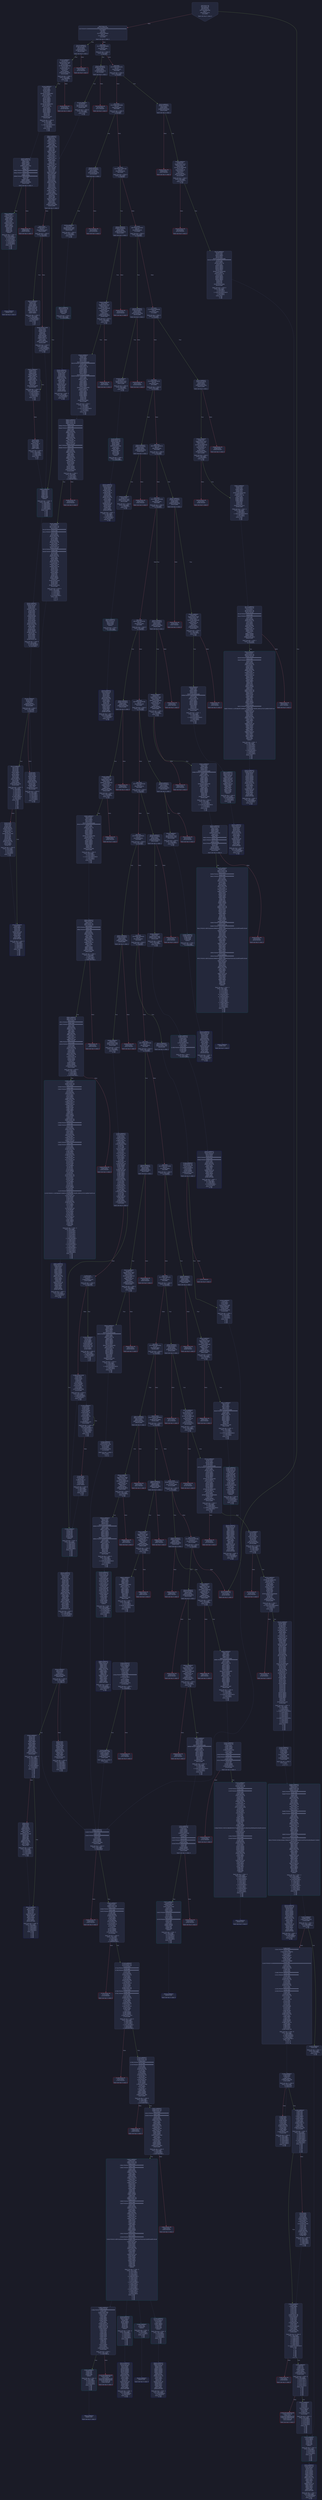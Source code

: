digraph G {
    node [shape=box, style="filled, rounded", color="#565f89", fontcolor="#c0caf5", fontname="Helvetica", fillcolor="#24283b"];
    edge [color="#414868", fontcolor="#c0caf5", fontname="Helvetica"];
    bgcolor="#1a1b26";
    0 [ label = "[00] PUSH1 80
[02] PUSH1 40
[04] MSTORE
[05] PUSH1 04
[07] CALLDATASIZE
[08] LT
[09] PUSH2 0122
[0c] JUMPI

Stack size req: 0, sizeΔ: 0
" shape = invhouse]
    1 [ label = "[0d] PUSH1 00
[0f] CALLDATALOAD
[10] PUSH29 0100000000000000000000000000000000000000000000000000000000
[2e] SWAP1
[2f] DIV
[30] DUP1
[31] PUSH4 05fefda7
[36] EQ
[37] PUSH2 0127
[3a] JUMPI

Stack size req: 0, sizeΔ: 1
"]
    2 [ label = "[3b] DUP1
[3c] PUSH4 06fdde03
[41] EQ
[42] PUSH2 016c
[45] JUMPI

Stack size req: 1, sizeΔ: 0
Entry->Op usage:
	0->65:EQ:1
"]
    3 [ label = "[46] DUP1
[47] PUSH4 095ea7b3
[4c] EQ
[4d] PUSH2 01fc
[50] JUMPI

Stack size req: 1, sizeΔ: 0
Entry->Op usage:
	0->76:EQ:1
"]
    4 [ label = "[51] DUP1
[52] PUSH4 18160ddd
[57] EQ
[58] PUSH2 026f
[5b] JUMPI

Stack size req: 1, sizeΔ: 0
Entry->Op usage:
	0->87:EQ:1
"]
    5 [ label = "[5c] DUP1
[5d] PUSH4 23b872dd
[62] EQ
[63] PUSH2 029a
[66] JUMPI

Stack size req: 1, sizeΔ: 0
Entry->Op usage:
	0->98:EQ:1
"]
    6 [ label = "[67] DUP1
[68] PUSH4 313ce567
[6d] EQ
[6e] PUSH2 032d
[71] JUMPI

Stack size req: 1, sizeΔ: 0
Entry->Op usage:
	0->109:EQ:1
"]
    7 [ label = "[72] DUP1
[73] PUSH4 42966c68
[78] EQ
[79] PUSH2 035e
[7c] JUMPI

Stack size req: 1, sizeΔ: 0
Entry->Op usage:
	0->120:EQ:1
"]
    8 [ label = "[7d] DUP1
[7e] PUSH4 4b750334
[83] EQ
[84] PUSH2 03b1
[87] JUMPI

Stack size req: 1, sizeΔ: 0
Entry->Op usage:
	0->131:EQ:1
"]
    9 [ label = "[88] DUP1
[89] PUSH4 70a08231
[8e] EQ
[8f] PUSH2 03dc
[92] JUMPI

Stack size req: 1, sizeΔ: 0
Entry->Op usage:
	0->142:EQ:1
"]
    10 [ label = "[93] DUP1
[94] PUSH4 79c65068
[99] EQ
[9a] PUSH2 0441
[9d] JUMPI

Stack size req: 1, sizeΔ: 0
Entry->Op usage:
	0->153:EQ:1
"]
    11 [ label = "[9e] DUP1
[9f] PUSH4 79cc6790
[a4] EQ
[a5] PUSH2 049c
[a8] JUMPI

Stack size req: 1, sizeΔ: 0
Entry->Op usage:
	0->164:EQ:1
"]
    12 [ label = "[a9] DUP1
[aa] PUSH4 8620410b
[af] EQ
[b0] PUSH2 050f
[b3] JUMPI

Stack size req: 1, sizeΔ: 0
Entry->Op usage:
	0->175:EQ:1
"]
    13 [ label = "[b4] DUP1
[b5] PUSH4 8da5cb5b
[ba] EQ
[bb] PUSH2 053a
[be] JUMPI

Stack size req: 1, sizeΔ: 0
Entry->Op usage:
	0->186:EQ:1
"]
    14 [ label = "[bf] DUP1
[c0] PUSH4 95d89b41
[c5] EQ
[c6] PUSH2 0591
[c9] JUMPI

Stack size req: 1, sizeΔ: 0
Entry->Op usage:
	0->197:EQ:1
"]
    15 [ label = "[ca] DUP1
[cb] PUSH4 a6f2ae3a
[d0] EQ
[d1] PUSH2 0621
[d4] JUMPI

Stack size req: 1, sizeΔ: 0
Entry->Op usage:
	0->208:EQ:1
"]
    16 [ label = "[d5] DUP1
[d6] PUSH4 a9059cbb
[db] EQ
[dc] PUSH2 062b
[df] JUMPI

Stack size req: 1, sizeΔ: 0
Entry->Op usage:
	0->219:EQ:1
"]
    17 [ label = "[e0] DUP1
[e1] PUSH4 b414d4b6
[e6] EQ
[e7] PUSH2 069e
[ea] JUMPI

Stack size req: 1, sizeΔ: 0
Entry->Op usage:
	0->230:EQ:1
"]
    18 [ label = "[eb] DUP1
[ec] PUSH4 cae9ca51
[f1] EQ
[f2] PUSH2 0707
[f5] JUMPI

Stack size req: 1, sizeΔ: 0
Entry->Op usage:
	0->241:EQ:1
"]
    19 [ label = "[f6] DUP1
[f7] PUSH4 dd62ed3e
[fc] EQ
[fd] PUSH2 0811
[0100] JUMPI

Stack size req: 1, sizeΔ: 0
Entry->Op usage:
	0->252:EQ:1
"]
    20 [ label = "[0101] DUP1
[0102] PUSH4 e4849b32
[0107] EQ
[0108] PUSH2 0896
[010b] JUMPI

Stack size req: 1, sizeΔ: 0
Entry->Op usage:
	0->263:EQ:1
"]
    21 [ label = "[010c] DUP1
[010d] PUSH4 e724529c
[0112] EQ
[0113] PUSH2 08d1
[0116] JUMPI

Stack size req: 1, sizeΔ: 0
Entry->Op usage:
	0->274:EQ:1
"]
    22 [ label = "[0117] DUP1
[0118] PUSH4 f2fde38b
[011d] EQ
[011e] PUSH2 092e
[0121] JUMPI

Stack size req: 1, sizeΔ: 0
Entry->Op usage:
	0->285:EQ:1
"]
    23 [ label = "[0122] JUMPDEST
[0123] PUSH1 00
[0125] DUP1
[0126] REVERT

Stack size req: 0, sizeΔ: 0
" color = "red"]
    24 [ label = "[0127] JUMPDEST
[0128] CALLVALUE
[0129] DUP1
[012a] ISZERO
[012b] PUSH2 0133
[012e] JUMPI

Stack size req: 0, sizeΔ: 1
"]
    25 [ label = "[012f] PUSH1 00
[0131] DUP1
[0132] REVERT

Stack size req: 0, sizeΔ: 0
" color = "red"]
    26 [ label = "[0133] JUMPDEST
[0134] POP
[0135] PUSH2 016a
[0138] PUSH1 04
[013a] DUP1
[013b] CALLDATASIZE
[013c] SUB
[013d] PUSH1 40
[013f] DUP2
[0140] LT
[0141] ISZERO
[0142] PUSH2 014a
[0145] JUMPI

Stack size req: 1, sizeΔ: 2
Entry->Op usage:
	0->308:POP:0
Entry->Exit:
	0->😵
"]
    27 [ label = "[0146] PUSH1 00
[0148] DUP1
[0149] REVERT

Stack size req: 0, sizeΔ: 0
" color = "red"]
    28 [ label = "[014a] JUMPDEST
[014b] DUP2
[014c] ADD
[014d] SWAP1
[014e] DUP1
[014f] DUP1
[0150] CALLDATALOAD
[0151] SWAP1
[0152] PUSH1 20
[0154] ADD
[0155] SWAP1
[0156] SWAP3
[0157] SWAP2
[0158] SWAP1
[0159] DUP1
[015a] CALLDATALOAD
[015b] SWAP1
[015c] PUSH1 20
[015e] ADD
[015f] SWAP1
[0160] SWAP3
[0161] SWAP2
[0162] SWAP1
[0163] POP
[0164] POP
[0165] POP
[0166] PUSH2 097f
[0169] JUMP

Stack size req: 2, sizeΔ: 0
Entry->Op usage:
	0->332:ADD:1
	1->332:ADD:0
	1->336:CALLDATALOAD:0
	1->340:ADD:1
	1->356:POP:0
Entry->Exit:
	0->😵
	1->😵
"]
    29 [ label = "[016a] JUMPDEST
[016b] STOP

Stack size req: 0, sizeΔ: 0
" color = "darkblue"]
    30 [ label = "[016c] JUMPDEST
[016d] CALLVALUE
[016e] DUP1
[016f] ISZERO
[0170] PUSH2 0178
[0173] JUMPI

Stack size req: 0, sizeΔ: 1
"]
    31 [ label = "[0174] PUSH1 00
[0176] DUP1
[0177] REVERT

Stack size req: 0, sizeΔ: 0
" color = "red"]
    32 [ label = "[0178] JUMPDEST
[0179] POP
[017a] PUSH2 0181
[017d] PUSH2 09ec
[0180] JUMP

Stack size req: 1, sizeΔ: 0
Entry->Op usage:
	0->377:POP:0
Entry->Exit:
	0->😵
"]
    33 [ label = "[0181] JUMPDEST
[0182] PUSH1 40
[0184] MLOAD
[0185] DUP1
[0186] DUP1
[0187] PUSH1 20
[0189] ADD
[018a] DUP3
[018b] DUP2
[018c] SUB
[018d] DUP3
[018e] MSTORE
[018f] DUP4
[0190] DUP2
[0191] DUP2
[0192] MLOAD
[0193] DUP2
[0194] MSTORE
[0195] PUSH1 20
[0197] ADD
[0198] SWAP2
[0199] POP
[019a] DUP1
[019b] MLOAD
[019c] SWAP1
[019d] PUSH1 20
[019f] ADD
[01a0] SWAP1
[01a1] DUP1
[01a2] DUP4
[01a3] DUP4
[01a4] PUSH1 00

Stack size req: 1, sizeΔ: 9
Entry->Op usage:
	0->402:MLOAD:0
	0->411:MLOAD:0
	0->415:ADD:1
"]
    34 [ label = "[01a6] JUMPDEST
[01a7] DUP4
[01a8] DUP2
[01a9] LT
[01aa] ISZERO
[01ab] PUSH2 01c1
[01ae] JUMPI

Stack size req: 4, sizeΔ: 0
Entry->Op usage:
	0->425:LT:0
	3->425:LT:1
"]
    35 [ label = "[01af] DUP1
[01b0] DUP3
[01b1] ADD
[01b2] MLOAD
[01b3] DUP2
[01b4] DUP5
[01b5] ADD
[01b6] MSTORE
[01b7] PUSH1 20
[01b9] DUP2
[01ba] ADD
[01bb] SWAP1
[01bc] POP
[01bd] PUSH2 01a6
[01c0] JUMP

Stack size req: 3, sizeΔ: 0
Entry->Op usage:
	0->433:ADD:1
	0->437:ADD:1
	0->442:ADD:0
	0->444:POP:0
	1->433:ADD:0
	2->437:ADD:0
Entry->Exit:
	0->😵
"]
    36 [ label = "[01c1] JUMPDEST
[01c2] POP
[01c3] POP
[01c4] POP
[01c5] POP
[01c6] SWAP1
[01c7] POP
[01c8] SWAP1
[01c9] DUP2
[01ca] ADD
[01cb] SWAP1
[01cc] PUSH1 1f
[01ce] AND
[01cf] DUP1
[01d0] ISZERO
[01d1] PUSH2 01ee
[01d4] JUMPI

Stack size req: 7, sizeΔ: -5
Entry->Op usage:
	0->450:POP:0
	1->451:POP:0
	2->452:POP:0
	3->453:POP:0
	4->458:ADD:0
	4->462:AND:1
	4->464:ISZERO:0
	5->455:POP:0
	6->458:ADD:1
Entry->Exit:
	0->😵
	1->😵
	2->😵
	3->😵
	4->0
	5->😵
	6->😵
"]
    37 [ label = "[01d5] DUP1
[01d6] DUP3
[01d7] SUB
[01d8] DUP1
[01d9] MLOAD
[01da] PUSH1 01
[01dc] DUP4
[01dd] PUSH1 20
[01df] SUB
[01e0] PUSH2 0100
[01e3] EXP
[01e4] SUB
[01e5] NOT
[01e6] AND
[01e7] DUP2
[01e8] MSTORE
[01e9] PUSH1 20
[01eb] ADD
[01ec] SWAP2
[01ed] POP

Stack size req: 2, sizeΔ: 0
Entry->Op usage:
	0->471:SUB:1
	0->479:SUB:1
	1->471:SUB:0
	1->493:POP:0
Entry->Exit:
	1->😵
"]
    38 [ label = "[01ee] JUMPDEST
[01ef] POP
[01f0] SWAP3
[01f1] POP
[01f2] POP
[01f3] POP
[01f4] PUSH1 40
[01f6] MLOAD
[01f7] DUP1
[01f8] SWAP2
[01f9] SUB
[01fa] SWAP1
[01fb] RETURN

Stack size req: 5, sizeΔ: -5
Entry->Op usage:
	0->495:POP:0
	1->505:SUB:0
	2->498:POP:0
	3->499:POP:0
	4->497:POP:0
Entry->Exit:
	0->😵
	1->😵
	2->😵
	3->😵
	4->😵
" color = "darkblue"]
    39 [ label = "[01fc] JUMPDEST
[01fd] CALLVALUE
[01fe] DUP1
[01ff] ISZERO
[0200] PUSH2 0208
[0203] JUMPI

Stack size req: 0, sizeΔ: 1
"]
    40 [ label = "[0204] PUSH1 00
[0206] DUP1
[0207] REVERT

Stack size req: 0, sizeΔ: 0
" color = "red"]
    41 [ label = "[0208] JUMPDEST
[0209] POP
[020a] PUSH2 0255
[020d] PUSH1 04
[020f] DUP1
[0210] CALLDATASIZE
[0211] SUB
[0212] PUSH1 40
[0214] DUP2
[0215] LT
[0216] ISZERO
[0217] PUSH2 021f
[021a] JUMPI

Stack size req: 1, sizeΔ: 2
Entry->Op usage:
	0->521:POP:0
Entry->Exit:
	0->😵
"]
    42 [ label = "[021b] PUSH1 00
[021d] DUP1
[021e] REVERT

Stack size req: 0, sizeΔ: 0
" color = "red"]
    43 [ label = "[021f] JUMPDEST
[0220] DUP2
[0221] ADD
[0222] SWAP1
[0223] DUP1
[0224] DUP1
[0225] CALLDATALOAD
[0226] PUSH20 ffffffffffffffffffffffffffffffffffffffff
[023b] AND
[023c] SWAP1
[023d] PUSH1 20
[023f] ADD
[0240] SWAP1
[0241] SWAP3
[0242] SWAP2
[0243] SWAP1
[0244] DUP1
[0245] CALLDATALOAD
[0246] SWAP1
[0247] PUSH1 20
[0249] ADD
[024a] SWAP1
[024b] SWAP3
[024c] SWAP2
[024d] SWAP1
[024e] POP
[024f] POP
[0250] POP
[0251] PUSH2 0a8a
[0254] JUMP

Stack size req: 2, sizeΔ: 0
Entry->Op usage:
	0->545:ADD:1
	1->545:ADD:0
	1->549:CALLDATALOAD:0
	1->575:ADD:1
	1->591:POP:0
Entry->Exit:
	0->😵
	1->😵
"]
    44 [ label = "[0255] JUMPDEST
[0256] PUSH1 40
[0258] MLOAD
[0259] DUP1
[025a] DUP3
[025b] ISZERO
[025c] ISZERO
[025d] ISZERO
[025e] ISZERO
[025f] DUP2
[0260] MSTORE
[0261] PUSH1 20
[0263] ADD
[0264] SWAP2
[0265] POP
[0266] POP
[0267] PUSH1 40
[0269] MLOAD
[026a] DUP1
[026b] SWAP2
[026c] SUB
[026d] SWAP1
[026e] RETURN

Stack size req: 1, sizeΔ: -1
Entry->Op usage:
	0->603:ISZERO:0
	0->613:POP:0
Entry->Exit:
	0->😵
" color = "darkblue"]
    45 [ label = "[026f] JUMPDEST
[0270] CALLVALUE
[0271] DUP1
[0272] ISZERO
[0273] PUSH2 027b
[0276] JUMPI

Stack size req: 0, sizeΔ: 1
"]
    46 [ label = "[0277] PUSH1 00
[0279] DUP1
[027a] REVERT

Stack size req: 0, sizeΔ: 0
" color = "red"]
    47 [ label = "[027b] JUMPDEST
[027c] POP
[027d] PUSH2 0284
[0280] PUSH2 0b7c
[0283] JUMP

Stack size req: 1, sizeΔ: 0
Entry->Op usage:
	0->636:POP:0
Entry->Exit:
	0->😵
"]
    48 [ label = "[0284] JUMPDEST
[0285] PUSH1 40
[0287] MLOAD
[0288] DUP1
[0289] DUP3
[028a] DUP2
[028b] MSTORE
[028c] PUSH1 20
[028e] ADD
[028f] SWAP2
[0290] POP
[0291] POP
[0292] PUSH1 40
[0294] MLOAD
[0295] DUP1
[0296] SWAP2
[0297] SUB
[0298] SWAP1
[0299] RETURN

Stack size req: 1, sizeΔ: -1
Entry->Op usage:
	0->651:MSTORE:1
	0->656:POP:0
Entry->Exit:
	0->😵
" color = "darkblue"]
    49 [ label = "[029a] JUMPDEST
[029b] CALLVALUE
[029c] DUP1
[029d] ISZERO
[029e] PUSH2 02a6
[02a1] JUMPI

Stack size req: 0, sizeΔ: 1
"]
    50 [ label = "[02a2] PUSH1 00
[02a4] DUP1
[02a5] REVERT

Stack size req: 0, sizeΔ: 0
" color = "red"]
    51 [ label = "[02a6] JUMPDEST
[02a7] POP
[02a8] PUSH2 0313
[02ab] PUSH1 04
[02ad] DUP1
[02ae] CALLDATASIZE
[02af] SUB
[02b0] PUSH1 60
[02b2] DUP2
[02b3] LT
[02b4] ISZERO
[02b5] PUSH2 02bd
[02b8] JUMPI

Stack size req: 1, sizeΔ: 2
Entry->Op usage:
	0->679:POP:0
Entry->Exit:
	0->😵
"]
    52 [ label = "[02b9] PUSH1 00
[02bb] DUP1
[02bc] REVERT

Stack size req: 0, sizeΔ: 0
" color = "red"]
    53 [ label = "[02bd] JUMPDEST
[02be] DUP2
[02bf] ADD
[02c0] SWAP1
[02c1] DUP1
[02c2] DUP1
[02c3] CALLDATALOAD
[02c4] PUSH20 ffffffffffffffffffffffffffffffffffffffff
[02d9] AND
[02da] SWAP1
[02db] PUSH1 20
[02dd] ADD
[02de] SWAP1
[02df] SWAP3
[02e0] SWAP2
[02e1] SWAP1
[02e2] DUP1
[02e3] CALLDATALOAD
[02e4] PUSH20 ffffffffffffffffffffffffffffffffffffffff
[02f9] AND
[02fa] SWAP1
[02fb] PUSH1 20
[02fd] ADD
[02fe] SWAP1
[02ff] SWAP3
[0300] SWAP2
[0301] SWAP1
[0302] DUP1
[0303] CALLDATALOAD
[0304] SWAP1
[0305] PUSH1 20
[0307] ADD
[0308] SWAP1
[0309] SWAP3
[030a] SWAP2
[030b] SWAP1
[030c] POP
[030d] POP
[030e] POP
[030f] PUSH2 0b82
[0312] JUMP

Stack size req: 2, sizeΔ: 1
Entry->Op usage:
	0->703:ADD:1
	1->703:ADD:0
	1->707:CALLDATALOAD:0
	1->733:ADD:1
	1->781:POP:0
Entry->Exit:
	0->😵
	1->😵
"]
    54 [ label = "[0313] JUMPDEST
[0314] PUSH1 40
[0316] MLOAD
[0317] DUP1
[0318] DUP3
[0319] ISZERO
[031a] ISZERO
[031b] ISZERO
[031c] ISZERO
[031d] DUP2
[031e] MSTORE
[031f] PUSH1 20
[0321] ADD
[0322] SWAP2
[0323] POP
[0324] POP
[0325] PUSH1 40
[0327] MLOAD
[0328] DUP1
[0329] SWAP2
[032a] SUB
[032b] SWAP1
[032c] RETURN

Stack size req: 1, sizeΔ: -1
Entry->Op usage:
	0->793:ISZERO:0
	0->803:POP:0
Entry->Exit:
	0->😵
" color = "darkblue"]
    55 [ label = "[032d] JUMPDEST
[032e] CALLVALUE
[032f] DUP1
[0330] ISZERO
[0331] PUSH2 0339
[0334] JUMPI

Stack size req: 0, sizeΔ: 1
"]
    56 [ label = "[0335] PUSH1 00
[0337] DUP1
[0338] REVERT

Stack size req: 0, sizeΔ: 0
" color = "red"]
    57 [ label = "[0339] JUMPDEST
[033a] POP
[033b] PUSH2 0342
[033e] PUSH2 0caf
[0341] JUMP

Stack size req: 1, sizeΔ: 0
Entry->Op usage:
	0->826:POP:0
Entry->Exit:
	0->😵
"]
    58 [ label = "[0342] JUMPDEST
[0343] PUSH1 40
[0345] MLOAD
[0346] DUP1
[0347] DUP3
[0348] PUSH1 ff
[034a] AND
[034b] PUSH1 ff
[034d] AND
[034e] DUP2
[034f] MSTORE
[0350] PUSH1 20
[0352] ADD
[0353] SWAP2
[0354] POP
[0355] POP
[0356] PUSH1 40
[0358] MLOAD
[0359] DUP1
[035a] SWAP2
[035b] SUB
[035c] SWAP1
[035d] RETURN

Stack size req: 1, sizeΔ: -1
Entry->Op usage:
	0->842:AND:1
	0->845:AND:1
	0->847:MSTORE:1
	0->852:POP:0
Entry->Exit:
	0->😵
" color = "darkblue"]
    59 [ label = "[035e] JUMPDEST
[035f] CALLVALUE
[0360] DUP1
[0361] ISZERO
[0362] PUSH2 036a
[0365] JUMPI

Stack size req: 0, sizeΔ: 1
"]
    60 [ label = "[0366] PUSH1 00
[0368] DUP1
[0369] REVERT

Stack size req: 0, sizeΔ: 0
" color = "red"]
    61 [ label = "[036a] JUMPDEST
[036b] POP
[036c] PUSH2 0397
[036f] PUSH1 04
[0371] DUP1
[0372] CALLDATASIZE
[0373] SUB
[0374] PUSH1 20
[0376] DUP2
[0377] LT
[0378] ISZERO
[0379] PUSH2 0381
[037c] JUMPI

Stack size req: 1, sizeΔ: 2
Entry->Op usage:
	0->875:POP:0
Entry->Exit:
	0->😵
"]
    62 [ label = "[037d] PUSH1 00
[037f] DUP1
[0380] REVERT

Stack size req: 0, sizeΔ: 0
" color = "red"]
    63 [ label = "[0381] JUMPDEST
[0382] DUP2
[0383] ADD
[0384] SWAP1
[0385] DUP1
[0386] DUP1
[0387] CALLDATALOAD
[0388] SWAP1
[0389] PUSH1 20
[038b] ADD
[038c] SWAP1
[038d] SWAP3
[038e] SWAP2
[038f] SWAP1
[0390] POP
[0391] POP
[0392] POP
[0393] PUSH2 0cc2
[0396] JUMP

Stack size req: 2, sizeΔ: -1
Entry->Op usage:
	0->899:ADD:1
	1->899:ADD:0
	1->903:CALLDATALOAD:0
	1->907:ADD:1
	1->913:POP:0
Entry->Exit:
	0->😵
	1->😵
"]
    64 [ label = "[0397] JUMPDEST
[0398] PUSH1 40
[039a] MLOAD
[039b] DUP1
[039c] DUP3
[039d] ISZERO
[039e] ISZERO
[039f] ISZERO
[03a0] ISZERO
[03a1] DUP2
[03a2] MSTORE
[03a3] PUSH1 20
[03a5] ADD
[03a6] SWAP2
[03a7] POP
[03a8] POP
[03a9] PUSH1 40
[03ab] MLOAD
[03ac] DUP1
[03ad] SWAP2
[03ae] SUB
[03af] SWAP1
[03b0] RETURN

Stack size req: 1, sizeΔ: -1
Entry->Op usage:
	0->925:ISZERO:0
	0->935:POP:0
Entry->Exit:
	0->😵
" color = "darkblue"]
    65 [ label = "[03b1] JUMPDEST
[03b2] CALLVALUE
[03b3] DUP1
[03b4] ISZERO
[03b5] PUSH2 03bd
[03b8] JUMPI

Stack size req: 0, sizeΔ: 1
"]
    66 [ label = "[03b9] PUSH1 00
[03bb] DUP1
[03bc] REVERT

Stack size req: 0, sizeΔ: 0
" color = "red"]
    67 [ label = "[03bd] JUMPDEST
[03be] POP
[03bf] PUSH2 03c6
[03c2] PUSH2 0dc6
[03c5] JUMP

Stack size req: 1, sizeΔ: 0
Entry->Op usage:
	0->958:POP:0
Entry->Exit:
	0->😵
"]
    68 [ label = "[03c6] JUMPDEST
[03c7] PUSH1 40
[03c9] MLOAD
[03ca] DUP1
[03cb] DUP3
[03cc] DUP2
[03cd] MSTORE
[03ce] PUSH1 20
[03d0] ADD
[03d1] SWAP2
[03d2] POP
[03d3] POP
[03d4] PUSH1 40
[03d6] MLOAD
[03d7] DUP1
[03d8] SWAP2
[03d9] SUB
[03da] SWAP1
[03db] RETURN

Stack size req: 1, sizeΔ: -1
Entry->Op usage:
	0->973:MSTORE:1
	0->978:POP:0
Entry->Exit:
	0->😵
" color = "darkblue"]
    69 [ label = "[03dc] JUMPDEST
[03dd] CALLVALUE
[03de] DUP1
[03df] ISZERO
[03e0] PUSH2 03e8
[03e3] JUMPI

Stack size req: 0, sizeΔ: 1
"]
    70 [ label = "[03e4] PUSH1 00
[03e6] DUP1
[03e7] REVERT

Stack size req: 0, sizeΔ: 0
" color = "red"]
    71 [ label = "[03e8] JUMPDEST
[03e9] POP
[03ea] PUSH2 042b
[03ed] PUSH1 04
[03ef] DUP1
[03f0] CALLDATASIZE
[03f1] SUB
[03f2] PUSH1 20
[03f4] DUP2
[03f5] LT
[03f6] ISZERO
[03f7] PUSH2 03ff
[03fa] JUMPI

Stack size req: 1, sizeΔ: 2
Entry->Op usage:
	0->1001:POP:0
Entry->Exit:
	0->😵
"]
    72 [ label = "[03fb] PUSH1 00
[03fd] DUP1
[03fe] REVERT

Stack size req: 0, sizeΔ: 0
" color = "red"]
    73 [ label = "[03ff] JUMPDEST
[0400] DUP2
[0401] ADD
[0402] SWAP1
[0403] DUP1
[0404] DUP1
[0405] CALLDATALOAD
[0406] PUSH20 ffffffffffffffffffffffffffffffffffffffff
[041b] AND
[041c] SWAP1
[041d] PUSH1 20
[041f] ADD
[0420] SWAP1
[0421] SWAP3
[0422] SWAP2
[0423] SWAP1
[0424] POP
[0425] POP
[0426] POP
[0427] PUSH2 0dcc
[042a] JUMP

Stack size req: 2, sizeΔ: -1
Entry->Op usage:
	0->1025:ADD:1
	1->1025:ADD:0
	1->1029:CALLDATALOAD:0
	1->1055:ADD:1
	1->1061:POP:0
Entry->Exit:
	0->😵
	1->😵
"]
    74 [ label = "[042b] JUMPDEST
[042c] PUSH1 40
[042e] MLOAD
[042f] DUP1
[0430] DUP3
[0431] DUP2
[0432] MSTORE
[0433] PUSH1 20
[0435] ADD
[0436] SWAP2
[0437] POP
[0438] POP
[0439] PUSH1 40
[043b] MLOAD
[043c] DUP1
[043d] SWAP2
[043e] SUB
[043f] SWAP1
[0440] RETURN

Stack size req: 1, sizeΔ: -1
Entry->Op usage:
	0->1074:MSTORE:1
	0->1079:POP:0
Entry->Exit:
	0->😵
" color = "darkblue"]
    75 [ label = "[0441] JUMPDEST
[0442] CALLVALUE
[0443] DUP1
[0444] ISZERO
[0445] PUSH2 044d
[0448] JUMPI

Stack size req: 0, sizeΔ: 1
"]
    76 [ label = "[0449] PUSH1 00
[044b] DUP1
[044c] REVERT

Stack size req: 0, sizeΔ: 0
" color = "red"]
    77 [ label = "[044d] JUMPDEST
[044e] POP
[044f] PUSH2 049a
[0452] PUSH1 04
[0454] DUP1
[0455] CALLDATASIZE
[0456] SUB
[0457] PUSH1 40
[0459] DUP2
[045a] LT
[045b] ISZERO
[045c] PUSH2 0464
[045f] JUMPI

Stack size req: 1, sizeΔ: 2
Entry->Op usage:
	0->1102:POP:0
Entry->Exit:
	0->😵
"]
    78 [ label = "[0460] PUSH1 00
[0462] DUP1
[0463] REVERT

Stack size req: 0, sizeΔ: 0
" color = "red"]
    79 [ label = "[0464] JUMPDEST
[0465] DUP2
[0466] ADD
[0467] SWAP1
[0468] DUP1
[0469] DUP1
[046a] CALLDATALOAD
[046b] PUSH20 ffffffffffffffffffffffffffffffffffffffff
[0480] AND
[0481] SWAP1
[0482] PUSH1 20
[0484] ADD
[0485] SWAP1
[0486] SWAP3
[0487] SWAP2
[0488] SWAP1
[0489] DUP1
[048a] CALLDATALOAD
[048b] SWAP1
[048c] PUSH1 20
[048e] ADD
[048f] SWAP1
[0490] SWAP3
[0491] SWAP2
[0492] SWAP1
[0493] POP
[0494] POP
[0495] POP
[0496] PUSH2 0de4
[0499] JUMP

Stack size req: 2, sizeΔ: 0
Entry->Op usage:
	0->1126:ADD:1
	1->1126:ADD:0
	1->1130:CALLDATALOAD:0
	1->1156:ADD:1
	1->1172:POP:0
Entry->Exit:
	0->😵
	1->😵
"]
    80 [ label = "[049a] JUMPDEST
[049b] STOP

Stack size req: 0, sizeΔ: 0
" color = "darkblue"]
    81 [ label = "[049c] JUMPDEST
[049d] CALLVALUE
[049e] DUP1
[049f] ISZERO
[04a0] PUSH2 04a8
[04a3] JUMPI

Stack size req: 0, sizeΔ: 1
"]
    82 [ label = "[04a4] PUSH1 00
[04a6] DUP1
[04a7] REVERT

Stack size req: 0, sizeΔ: 0
" color = "red"]
    83 [ label = "[04a8] JUMPDEST
[04a9] POP
[04aa] PUSH2 04f5
[04ad] PUSH1 04
[04af] DUP1
[04b0] CALLDATASIZE
[04b1] SUB
[04b2] PUSH1 40
[04b4] DUP2
[04b5] LT
[04b6] ISZERO
[04b7] PUSH2 04bf
[04ba] JUMPI

Stack size req: 1, sizeΔ: 2
Entry->Op usage:
	0->1193:POP:0
Entry->Exit:
	0->😵
"]
    84 [ label = "[04bb] PUSH1 00
[04bd] DUP1
[04be] REVERT

Stack size req: 0, sizeΔ: 0
" color = "red"]
    85 [ label = "[04bf] JUMPDEST
[04c0] DUP2
[04c1] ADD
[04c2] SWAP1
[04c3] DUP1
[04c4] DUP1
[04c5] CALLDATALOAD
[04c6] PUSH20 ffffffffffffffffffffffffffffffffffffffff
[04db] AND
[04dc] SWAP1
[04dd] PUSH1 20
[04df] ADD
[04e0] SWAP1
[04e1] SWAP3
[04e2] SWAP2
[04e3] SWAP1
[04e4] DUP1
[04e5] CALLDATALOAD
[04e6] SWAP1
[04e7] PUSH1 20
[04e9] ADD
[04ea] SWAP1
[04eb] SWAP3
[04ec] SWAP2
[04ed] SWAP1
[04ee] POP
[04ef] POP
[04f0] POP
[04f1] PUSH2 0f6b
[04f4] JUMP

Stack size req: 2, sizeΔ: 0
Entry->Op usage:
	0->1217:ADD:1
	1->1217:ADD:0
	1->1221:CALLDATALOAD:0
	1->1247:ADD:1
	1->1263:POP:0
Entry->Exit:
	0->😵
	1->😵
"]
    86 [ label = "[04f5] JUMPDEST
[04f6] PUSH1 40
[04f8] MLOAD
[04f9] DUP1
[04fa] DUP3
[04fb] ISZERO
[04fc] ISZERO
[04fd] ISZERO
[04fe] ISZERO
[04ff] DUP2
[0500] MSTORE
[0501] PUSH1 20
[0503] ADD
[0504] SWAP2
[0505] POP
[0506] POP
[0507] PUSH1 40
[0509] MLOAD
[050a] DUP1
[050b] SWAP2
[050c] SUB
[050d] SWAP1
[050e] RETURN

Stack size req: 1, sizeΔ: -1
Entry->Op usage:
	0->1275:ISZERO:0
	0->1285:POP:0
Entry->Exit:
	0->😵
" color = "darkblue"]
    87 [ label = "[050f] JUMPDEST
[0510] CALLVALUE
[0511] DUP1
[0512] ISZERO
[0513] PUSH2 051b
[0516] JUMPI

Stack size req: 0, sizeΔ: 1
"]
    88 [ label = "[0517] PUSH1 00
[0519] DUP1
[051a] REVERT

Stack size req: 0, sizeΔ: 0
" color = "red"]
    89 [ label = "[051b] JUMPDEST
[051c] POP
[051d] PUSH2 0524
[0520] PUSH2 1185
[0523] JUMP

Stack size req: 1, sizeΔ: 0
Entry->Op usage:
	0->1308:POP:0
Entry->Exit:
	0->😵
"]
    90 [ label = "[0524] JUMPDEST
[0525] PUSH1 40
[0527] MLOAD
[0528] DUP1
[0529] DUP3
[052a] DUP2
[052b] MSTORE
[052c] PUSH1 20
[052e] ADD
[052f] SWAP2
[0530] POP
[0531] POP
[0532] PUSH1 40
[0534] MLOAD
[0535] DUP1
[0536] SWAP2
[0537] SUB
[0538] SWAP1
[0539] RETURN

Stack size req: 1, sizeΔ: -1
Entry->Op usage:
	0->1323:MSTORE:1
	0->1328:POP:0
Entry->Exit:
	0->😵
" color = "darkblue"]
    91 [ label = "[053a] JUMPDEST
[053b] CALLVALUE
[053c] DUP1
[053d] ISZERO
[053e] PUSH2 0546
[0541] JUMPI

Stack size req: 0, sizeΔ: 1
"]
    92 [ label = "[0542] PUSH1 00
[0544] DUP1
[0545] REVERT

Stack size req: 0, sizeΔ: 0
" color = "red"]
    93 [ label = "[0546] JUMPDEST
[0547] POP
[0548] PUSH2 054f
[054b] PUSH2 118b
[054e] JUMP

Stack size req: 1, sizeΔ: 0
Entry->Op usage:
	0->1351:POP:0
Entry->Exit:
	0->😵
"]
    94 [ label = "[054f] JUMPDEST
[0550] PUSH1 40
[0552] MLOAD
[0553] DUP1
[0554] DUP3
[0555] PUSH20 ffffffffffffffffffffffffffffffffffffffff
[056a] AND
[056b] PUSH20 ffffffffffffffffffffffffffffffffffffffff
[0580] AND
[0581] DUP2
[0582] MSTORE
[0583] PUSH1 20
[0585] ADD
[0586] SWAP2
[0587] POP
[0588] POP
[0589] PUSH1 40
[058b] MLOAD
[058c] DUP1
[058d] SWAP2
[058e] SUB
[058f] SWAP1
[0590] RETURN

Stack size req: 1, sizeΔ: -1
Entry->Op usage:
	0->1386:AND:1
	0->1408:AND:1
	0->1410:MSTORE:1
	0->1415:POP:0
Entry->Exit:
	0->😵
" color = "darkblue"]
    95 [ label = "[0591] JUMPDEST
[0592] CALLVALUE
[0593] DUP1
[0594] ISZERO
[0595] PUSH2 059d
[0598] JUMPI

Stack size req: 0, sizeΔ: 1
"]
    96 [ label = "[0599] PUSH1 00
[059b] DUP1
[059c] REVERT

Stack size req: 0, sizeΔ: 0
" color = "red"]
    97 [ label = "[059d] JUMPDEST
[059e] POP
[059f] PUSH2 05a6
[05a2] PUSH2 11b0
[05a5] JUMP

Stack size req: 1, sizeΔ: 0
Entry->Op usage:
	0->1438:POP:0
Entry->Exit:
	0->😵
"]
    98 [ label = "[05a6] JUMPDEST
[05a7] PUSH1 40
[05a9] MLOAD
[05aa] DUP1
[05ab] DUP1
[05ac] PUSH1 20
[05ae] ADD
[05af] DUP3
[05b0] DUP2
[05b1] SUB
[05b2] DUP3
[05b3] MSTORE
[05b4] DUP4
[05b5] DUP2
[05b6] DUP2
[05b7] MLOAD
[05b8] DUP2
[05b9] MSTORE
[05ba] PUSH1 20
[05bc] ADD
[05bd] SWAP2
[05be] POP
[05bf] DUP1
[05c0] MLOAD
[05c1] SWAP1
[05c2] PUSH1 20
[05c4] ADD
[05c5] SWAP1
[05c6] DUP1
[05c7] DUP4
[05c8] DUP4
[05c9] PUSH1 00

Stack size req: 1, sizeΔ: 9
Entry->Op usage:
	0->1463:MLOAD:0
	0->1472:MLOAD:0
	0->1476:ADD:1
"]
    99 [ label = "[05cb] JUMPDEST
[05cc] DUP4
[05cd] DUP2
[05ce] LT
[05cf] ISZERO
[05d0] PUSH2 05e6
[05d3] JUMPI

Stack size req: 4, sizeΔ: 0
Entry->Op usage:
	0->1486:LT:0
	3->1486:LT:1
"]
    100 [ label = "[05d4] DUP1
[05d5] DUP3
[05d6] ADD
[05d7] MLOAD
[05d8] DUP2
[05d9] DUP5
[05da] ADD
[05db] MSTORE
[05dc] PUSH1 20
[05de] DUP2
[05df] ADD
[05e0] SWAP1
[05e1] POP
[05e2] PUSH2 05cb
[05e5] JUMP

Stack size req: 3, sizeΔ: 0
Entry->Op usage:
	0->1494:ADD:1
	0->1498:ADD:1
	0->1503:ADD:0
	0->1505:POP:0
	1->1494:ADD:0
	2->1498:ADD:0
Entry->Exit:
	0->😵
"]
    101 [ label = "[05e6] JUMPDEST
[05e7] POP
[05e8] POP
[05e9] POP
[05ea] POP
[05eb] SWAP1
[05ec] POP
[05ed] SWAP1
[05ee] DUP2
[05ef] ADD
[05f0] SWAP1
[05f1] PUSH1 1f
[05f3] AND
[05f4] DUP1
[05f5] ISZERO
[05f6] PUSH2 0613
[05f9] JUMPI

Stack size req: 7, sizeΔ: -5
Entry->Op usage:
	0->1511:POP:0
	1->1512:POP:0
	2->1513:POP:0
	3->1514:POP:0
	4->1519:ADD:0
	4->1523:AND:1
	4->1525:ISZERO:0
	5->1516:POP:0
	6->1519:ADD:1
Entry->Exit:
	0->😵
	1->😵
	2->😵
	3->😵
	4->0
	5->😵
	6->😵
"]
    102 [ label = "[05fa] DUP1
[05fb] DUP3
[05fc] SUB
[05fd] DUP1
[05fe] MLOAD
[05ff] PUSH1 01
[0601] DUP4
[0602] PUSH1 20
[0604] SUB
[0605] PUSH2 0100
[0608] EXP
[0609] SUB
[060a] NOT
[060b] AND
[060c] DUP2
[060d] MSTORE
[060e] PUSH1 20
[0610] ADD
[0611] SWAP2
[0612] POP

Stack size req: 2, sizeΔ: 0
Entry->Op usage:
	0->1532:SUB:1
	0->1540:SUB:1
	1->1532:SUB:0
	1->1554:POP:0
Entry->Exit:
	1->😵
"]
    103 [ label = "[0613] JUMPDEST
[0614] POP
[0615] SWAP3
[0616] POP
[0617] POP
[0618] POP
[0619] PUSH1 40
[061b] MLOAD
[061c] DUP1
[061d] SWAP2
[061e] SUB
[061f] SWAP1
[0620] RETURN

Stack size req: 5, sizeΔ: -5
Entry->Op usage:
	0->1556:POP:0
	1->1566:SUB:0
	2->1559:POP:0
	3->1560:POP:0
	4->1558:POP:0
Entry->Exit:
	0->😵
	1->😵
	2->😵
	3->😵
	4->😵
" color = "darkblue"]
    104 [ label = "[0621] JUMPDEST
[0622] PUSH2 0629
[0625] PUSH2 124e
[0628] JUMP

Stack size req: 0, sizeΔ: 1
"]
    105 [ label = "[0629] JUMPDEST
[062a] STOP

Stack size req: 0, sizeΔ: 0
" color = "darkblue"]
    106 [ label = "[062b] JUMPDEST
[062c] CALLVALUE
[062d] DUP1
[062e] ISZERO
[062f] PUSH2 0637
[0632] JUMPI

Stack size req: 0, sizeΔ: 1
"]
    107 [ label = "[0633] PUSH1 00
[0635] DUP1
[0636] REVERT

Stack size req: 0, sizeΔ: 0
" color = "red"]
    108 [ label = "[0637] JUMPDEST
[0638] POP
[0639] PUSH2 0684
[063c] PUSH1 04
[063e] DUP1
[063f] CALLDATASIZE
[0640] SUB
[0641] PUSH1 40
[0643] DUP2
[0644] LT
[0645] ISZERO
[0646] PUSH2 064e
[0649] JUMPI

Stack size req: 1, sizeΔ: 2
Entry->Op usage:
	0->1592:POP:0
Entry->Exit:
	0->😵
"]
    109 [ label = "[064a] PUSH1 00
[064c] DUP1
[064d] REVERT

Stack size req: 0, sizeΔ: 0
" color = "red"]
    110 [ label = "[064e] JUMPDEST
[064f] DUP2
[0650] ADD
[0651] SWAP1
[0652] DUP1
[0653] DUP1
[0654] CALLDATALOAD
[0655] PUSH20 ffffffffffffffffffffffffffffffffffffffff
[066a] AND
[066b] SWAP1
[066c] PUSH1 20
[066e] ADD
[066f] SWAP1
[0670] SWAP3
[0671] SWAP2
[0672] SWAP1
[0673] DUP1
[0674] CALLDATALOAD
[0675] SWAP1
[0676] PUSH1 20
[0678] ADD
[0679] SWAP1
[067a] SWAP3
[067b] SWAP2
[067c] SWAP1
[067d] POP
[067e] POP
[067f] POP
[0680] PUSH2 126e
[0683] JUMP

Stack size req: 2, sizeΔ: 0
Entry->Op usage:
	0->1616:ADD:1
	1->1616:ADD:0
	1->1620:CALLDATALOAD:0
	1->1646:ADD:1
	1->1662:POP:0
Entry->Exit:
	0->😵
	1->😵
"]
    111 [ label = "[0684] JUMPDEST
[0685] PUSH1 40
[0687] MLOAD
[0688] DUP1
[0689] DUP3
[068a] ISZERO
[068b] ISZERO
[068c] ISZERO
[068d] ISZERO
[068e] DUP2
[068f] MSTORE
[0690] PUSH1 20
[0692] ADD
[0693] SWAP2
[0694] POP
[0695] POP
[0696] PUSH1 40
[0698] MLOAD
[0699] DUP1
[069a] SWAP2
[069b] SUB
[069c] SWAP1
[069d] RETURN

Stack size req: 1, sizeΔ: -1
Entry->Op usage:
	0->1674:ISZERO:0
	0->1684:POP:0
Entry->Exit:
	0->😵
" color = "darkblue"]
    112 [ label = "[069e] JUMPDEST
[069f] CALLVALUE
[06a0] DUP1
[06a1] ISZERO
[06a2] PUSH2 06aa
[06a5] JUMPI

Stack size req: 0, sizeΔ: 1
"]
    113 [ label = "[06a6] PUSH1 00
[06a8] DUP1
[06a9] REVERT

Stack size req: 0, sizeΔ: 0
" color = "red"]
    114 [ label = "[06aa] JUMPDEST
[06ab] POP
[06ac] PUSH2 06ed
[06af] PUSH1 04
[06b1] DUP1
[06b2] CALLDATASIZE
[06b3] SUB
[06b4] PUSH1 20
[06b6] DUP2
[06b7] LT
[06b8] ISZERO
[06b9] PUSH2 06c1
[06bc] JUMPI

Stack size req: 1, sizeΔ: 2
Entry->Op usage:
	0->1707:POP:0
Entry->Exit:
	0->😵
"]
    115 [ label = "[06bd] PUSH1 00
[06bf] DUP1
[06c0] REVERT

Stack size req: 0, sizeΔ: 0
" color = "red"]
    116 [ label = "[06c1] JUMPDEST
[06c2] DUP2
[06c3] ADD
[06c4] SWAP1
[06c5] DUP1
[06c6] DUP1
[06c7] CALLDATALOAD
[06c8] PUSH20 ffffffffffffffffffffffffffffffffffffffff
[06dd] AND
[06de] SWAP1
[06df] PUSH1 20
[06e1] ADD
[06e2] SWAP1
[06e3] SWAP3
[06e4] SWAP2
[06e5] SWAP1
[06e6] POP
[06e7] POP
[06e8] POP
[06e9] PUSH2 1285
[06ec] JUMP

Stack size req: 2, sizeΔ: -1
Entry->Op usage:
	0->1731:ADD:1
	1->1731:ADD:0
	1->1735:CALLDATALOAD:0
	1->1761:ADD:1
	1->1767:POP:0
Entry->Exit:
	0->😵
	1->😵
"]
    117 [ label = "[06ed] JUMPDEST
[06ee] PUSH1 40
[06f0] MLOAD
[06f1] DUP1
[06f2] DUP3
[06f3] ISZERO
[06f4] ISZERO
[06f5] ISZERO
[06f6] ISZERO
[06f7] DUP2
[06f8] MSTORE
[06f9] PUSH1 20
[06fb] ADD
[06fc] SWAP2
[06fd] POP
[06fe] POP
[06ff] PUSH1 40
[0701] MLOAD
[0702] DUP1
[0703] SWAP2
[0704] SUB
[0705] SWAP1
[0706] RETURN

Stack size req: 1, sizeΔ: -1
Entry->Op usage:
	0->1779:ISZERO:0
	0->1789:POP:0
Entry->Exit:
	0->😵
" color = "darkblue"]
    118 [ label = "[0707] JUMPDEST
[0708] CALLVALUE
[0709] DUP1
[070a] ISZERO
[070b] PUSH2 0713
[070e] JUMPI

Stack size req: 0, sizeΔ: 1
"]
    119 [ label = "[070f] PUSH1 00
[0711] DUP1
[0712] REVERT

Stack size req: 0, sizeΔ: 0
" color = "red"]
    120 [ label = "[0713] JUMPDEST
[0714] POP
[0715] PUSH2 07f7
[0718] PUSH1 04
[071a] DUP1
[071b] CALLDATASIZE
[071c] SUB
[071d] PUSH1 60
[071f] DUP2
[0720] LT
[0721] ISZERO
[0722] PUSH2 072a
[0725] JUMPI

Stack size req: 1, sizeΔ: 2
Entry->Op usage:
	0->1812:POP:0
Entry->Exit:
	0->😵
"]
    121 [ label = "[0726] PUSH1 00
[0728] DUP1
[0729] REVERT

Stack size req: 0, sizeΔ: 0
" color = "red"]
    122 [ label = "[072a] JUMPDEST
[072b] DUP2
[072c] ADD
[072d] SWAP1
[072e] DUP1
[072f] DUP1
[0730] CALLDATALOAD
[0731] PUSH20 ffffffffffffffffffffffffffffffffffffffff
[0746] AND
[0747] SWAP1
[0748] PUSH1 20
[074a] ADD
[074b] SWAP1
[074c] SWAP3
[074d] SWAP2
[074e] SWAP1
[074f] DUP1
[0750] CALLDATALOAD
[0751] SWAP1
[0752] PUSH1 20
[0754] ADD
[0755] SWAP1
[0756] SWAP3
[0757] SWAP2
[0758] SWAP1
[0759] DUP1
[075a] CALLDATALOAD
[075b] SWAP1
[075c] PUSH1 20
[075e] ADD
[075f] SWAP1
[0760] PUSH5 0100000000
[0766] DUP2
[0767] GT
[0768] ISZERO
[0769] PUSH2 0771
[076c] JUMPI

Stack size req: 2, sizeΔ: 4
Entry->Op usage:
	0->1836:ADD:1
	1->1836:ADD:0
	1->1840:CALLDATALOAD:0
	1->1866:ADD:1
Entry->Exit:
	0->😵
	1->2
"]
    123 [ label = "[076d] PUSH1 00
[076f] DUP1
[0770] REVERT

Stack size req: 0, sizeΔ: 0
" color = "red"]
    124 [ label = "[0771] JUMPDEST
[0772] DUP3
[0773] ADD
[0774] DUP4
[0775] PUSH1 20
[0777] DUP3
[0778] ADD
[0779] GT
[077a] ISZERO
[077b] PUSH2 0783
[077e] JUMPI

Stack size req: 4, sizeΔ: 0
Entry->Op usage:
	0->1907:ADD:1
	2->1907:ADD:0
	3->1913:GT:1
Entry->Exit:
	0->😵
"]
    125 [ label = "[077f] PUSH1 00
[0781] DUP1
[0782] REVERT

Stack size req: 0, sizeΔ: 0
" color = "red"]
    126 [ label = "[0783] JUMPDEST
[0784] DUP1
[0785] CALLDATALOAD
[0786] SWAP1
[0787] PUSH1 20
[0789] ADD
[078a] SWAP2
[078b] DUP5
[078c] PUSH1 01
[078e] DUP4
[078f] MUL
[0790] DUP5
[0791] ADD
[0792] GT
[0793] PUSH5 0100000000
[0799] DUP4
[079a] GT
[079b] OR
[079c] ISZERO
[079d] PUSH2 07a5
[07a0] JUMPI

Stack size req: 4, sizeΔ: 1
Entry->Op usage:
	0->1925:CALLDATALOAD:0
	0->1929:ADD:1
	3->1938:GT:1
Entry->Exit:
	0->😵
	1->0
"]
    127 [ label = "[07a1] PUSH1 00
[07a3] DUP1
[07a4] REVERT

Stack size req: 0, sizeΔ: 0
" color = "red"]
    128 [ label = "[07a5] JUMPDEST
[07a6] SWAP2
[07a7] SWAP1
[07a8] DUP1
[07a9] DUP1
[07aa] PUSH1 1f
[07ac] ADD
[07ad] PUSH1 20
[07af] DUP1
[07b0] SWAP2
[07b1] DIV
[07b2] MUL
[07b3] PUSH1 20
[07b5] ADD
[07b6] PUSH1 40
[07b8] MLOAD
[07b9] SWAP1
[07ba] DUP2
[07bb] ADD
[07bc] PUSH1 40
[07be] MSTORE
[07bf] DUP1
[07c0] SWAP4
[07c1] SWAP3
[07c2] SWAP2
[07c3] SWAP1
[07c4] DUP2
[07c5] DUP2
[07c6] MSTORE
[07c7] PUSH1 20
[07c9] ADD
[07ca] DUP4
[07cb] DUP4
[07cc] DUP1
[07cd] DUP3
[07ce] DUP5
[07cf] CALLDATACOPY
[07d0] PUSH1 00
[07d2] DUP2
[07d3] DUP5
[07d4] ADD
[07d5] MSTORE
[07d6] PUSH1 1f
[07d8] NOT
[07d9] PUSH1 1f
[07db] DUP3
[07dc] ADD
[07dd] AND
[07de] SWAP1
[07df] POP
[07e0] DUP1
[07e1] DUP4
[07e2] ADD
[07e3] SWAP3
[07e4] POP
[07e5] POP
[07e6] POP
[07e7] POP
[07e8] POP
[07e9] POP
[07ea] POP
[07eb] SWAP2
[07ec] SWAP3
[07ed] SWAP2
[07ee] SWAP3
[07ef] SWAP1
[07f0] POP
[07f1] POP
[07f2] POP
[07f3] PUSH2 12a5
[07f6] JUMP

Stack size req: 5, sizeΔ: -4
Entry->Op usage:
	0->2032:POP:0
	1->1964:ADD:1
	1->1990:MSTORE:1
	1->1999:CALLDATACOPY:2
	1->2004:ADD:1
	1->2012:ADD:0
	1->2015:POP:0
	1->2024:POP:0
	1->2025:POP:0
	2->1999:CALLDATACOPY:1
	2->2022:POP:0
	2->2026:POP:0
	3->2033:POP:0
	4->2034:POP:0
Entry->Exit:
	0->😵
	1->😵
	2->😵
	3->😵
	4->😵
"]
    129 [ label = "[07f7] JUMPDEST
[07f8] PUSH1 40
[07fa] MLOAD
[07fb] DUP1
[07fc] DUP3
[07fd] ISZERO
[07fe] ISZERO
[07ff] ISZERO
[0800] ISZERO
[0801] DUP2
[0802] MSTORE
[0803] PUSH1 20
[0805] ADD
[0806] SWAP2
[0807] POP
[0808] POP
[0809] PUSH1 40
[080b] MLOAD
[080c] DUP1
[080d] SWAP2
[080e] SUB
[080f] SWAP1
[0810] RETURN

Stack size req: 1, sizeΔ: -1
Entry->Op usage:
	0->2045:ISZERO:0
	0->2055:POP:0
Entry->Exit:
	0->😵
" color = "darkblue"]
    130 [ label = "[0811] JUMPDEST
[0812] CALLVALUE
[0813] DUP1
[0814] ISZERO
[0815] PUSH2 081d
[0818] JUMPI

Stack size req: 0, sizeΔ: 1
"]
    131 [ label = "[0819] PUSH1 00
[081b] DUP1
[081c] REVERT

Stack size req: 0, sizeΔ: 0
" color = "red"]
    132 [ label = "[081d] JUMPDEST
[081e] POP
[081f] PUSH2 0880
[0822] PUSH1 04
[0824] DUP1
[0825] CALLDATASIZE
[0826] SUB
[0827] PUSH1 40
[0829] DUP2
[082a] LT
[082b] ISZERO
[082c] PUSH2 0834
[082f] JUMPI

Stack size req: 1, sizeΔ: 2
Entry->Op usage:
	0->2078:POP:0
Entry->Exit:
	0->😵
"]
    133 [ label = "[0830] PUSH1 00
[0832] DUP1
[0833] REVERT

Stack size req: 0, sizeΔ: 0
" color = "red"]
    134 [ label = "[0834] JUMPDEST
[0835] DUP2
[0836] ADD
[0837] SWAP1
[0838] DUP1
[0839] DUP1
[083a] CALLDATALOAD
[083b] PUSH20 ffffffffffffffffffffffffffffffffffffffff
[0850] AND
[0851] SWAP1
[0852] PUSH1 20
[0854] ADD
[0855] SWAP1
[0856] SWAP3
[0857] SWAP2
[0858] SWAP1
[0859] DUP1
[085a] CALLDATALOAD
[085b] PUSH20 ffffffffffffffffffffffffffffffffffffffff
[0870] AND
[0871] SWAP1
[0872] PUSH1 20
[0874] ADD
[0875] SWAP1
[0876] SWAP3
[0877] SWAP2
[0878] SWAP1
[0879] POP
[087a] POP
[087b] POP
[087c] PUSH2 1429
[087f] JUMP

Stack size req: 2, sizeΔ: 0
Entry->Op usage:
	0->2102:ADD:1
	1->2102:ADD:0
	1->2106:CALLDATALOAD:0
	1->2132:ADD:1
	1->2170:POP:0
Entry->Exit:
	0->😵
	1->😵
"]
    135 [ label = "[0880] JUMPDEST
[0881] PUSH1 40
[0883] MLOAD
[0884] DUP1
[0885] DUP3
[0886] DUP2
[0887] MSTORE
[0888] PUSH1 20
[088a] ADD
[088b] SWAP2
[088c] POP
[088d] POP
[088e] PUSH1 40
[0890] MLOAD
[0891] DUP1
[0892] SWAP2
[0893] SUB
[0894] SWAP1
[0895] RETURN

Stack size req: 1, sizeΔ: -1
Entry->Op usage:
	0->2183:MSTORE:1
	0->2188:POP:0
Entry->Exit:
	0->😵
" color = "darkblue"]
    136 [ label = "[0896] JUMPDEST
[0897] CALLVALUE
[0898] DUP1
[0899] ISZERO
[089a] PUSH2 08a2
[089d] JUMPI

Stack size req: 0, sizeΔ: 1
"]
    137 [ label = "[089e] PUSH1 00
[08a0] DUP1
[08a1] REVERT

Stack size req: 0, sizeΔ: 0
" color = "red"]
    138 [ label = "[08a2] JUMPDEST
[08a3] POP
[08a4] PUSH2 08cf
[08a7] PUSH1 04
[08a9] DUP1
[08aa] CALLDATASIZE
[08ab] SUB
[08ac] PUSH1 20
[08ae] DUP2
[08af] LT
[08b0] ISZERO
[08b1] PUSH2 08b9
[08b4] JUMPI

Stack size req: 1, sizeΔ: 2
Entry->Op usage:
	0->2211:POP:0
Entry->Exit:
	0->😵
"]
    139 [ label = "[08b5] PUSH1 00
[08b7] DUP1
[08b8] REVERT

Stack size req: 0, sizeΔ: 0
" color = "red"]
    140 [ label = "[08b9] JUMPDEST
[08ba] DUP2
[08bb] ADD
[08bc] SWAP1
[08bd] DUP1
[08be] DUP1
[08bf] CALLDATALOAD
[08c0] SWAP1
[08c1] PUSH1 20
[08c3] ADD
[08c4] SWAP1
[08c5] SWAP3
[08c6] SWAP2
[08c7] SWAP1
[08c8] POP
[08c9] POP
[08ca] POP
[08cb] PUSH2 144e
[08ce] JUMP

Stack size req: 2, sizeΔ: -1
Entry->Op usage:
	0->2235:ADD:1
	1->2235:ADD:0
	1->2239:CALLDATALOAD:0
	1->2243:ADD:1
	1->2249:POP:0
Entry->Exit:
	0->😵
	1->😵
"]
    141 [ label = "[08cf] JUMPDEST
[08d0] STOP

Stack size req: 0, sizeΔ: 0
" color = "darkblue"]
    142 [ label = "[08d1] JUMPDEST
[08d2] CALLVALUE
[08d3] DUP1
[08d4] ISZERO
[08d5] PUSH2 08dd
[08d8] JUMPI

Stack size req: 0, sizeΔ: 1
"]
    143 [ label = "[08d9] PUSH1 00
[08db] DUP1
[08dc] REVERT

Stack size req: 0, sizeΔ: 0
" color = "red"]
    144 [ label = "[08dd] JUMPDEST
[08de] POP
[08df] PUSH2 092c
[08e2] PUSH1 04
[08e4] DUP1
[08e5] CALLDATASIZE
[08e6] SUB
[08e7] PUSH1 40
[08e9] DUP2
[08ea] LT
[08eb] ISZERO
[08ec] PUSH2 08f4
[08ef] JUMPI

Stack size req: 1, sizeΔ: 2
Entry->Op usage:
	0->2270:POP:0
Entry->Exit:
	0->😵
"]
    145 [ label = "[08f0] PUSH1 00
[08f2] DUP1
[08f3] REVERT

Stack size req: 0, sizeΔ: 0
" color = "red"]
    146 [ label = "[08f4] JUMPDEST
[08f5] DUP2
[08f6] ADD
[08f7] SWAP1
[08f8] DUP1
[08f9] DUP1
[08fa] CALLDATALOAD
[08fb] PUSH20 ffffffffffffffffffffffffffffffffffffffff
[0910] AND
[0911] SWAP1
[0912] PUSH1 20
[0914] ADD
[0915] SWAP1
[0916] SWAP3
[0917] SWAP2
[0918] SWAP1
[0919] DUP1
[091a] CALLDATALOAD
[091b] ISZERO
[091c] ISZERO
[091d] SWAP1
[091e] PUSH1 20
[0920] ADD
[0921] SWAP1
[0922] SWAP3
[0923] SWAP2
[0924] SWAP1
[0925] POP
[0926] POP
[0927] POP
[0928] PUSH2 14d7
[092b] JUMP

Stack size req: 2, sizeΔ: 0
Entry->Op usage:
	0->2294:ADD:1
	1->2294:ADD:0
	1->2298:CALLDATALOAD:0
	1->2324:ADD:1
	1->2342:POP:0
Entry->Exit:
	0->😵
	1->😵
"]
    147 [ label = "[092c] JUMPDEST
[092d] STOP

Stack size req: 0, sizeΔ: 0
" color = "darkblue"]
    148 [ label = "[092e] JUMPDEST
[092f] CALLVALUE
[0930] DUP1
[0931] ISZERO
[0932] PUSH2 093a
[0935] JUMPI

Stack size req: 0, sizeΔ: 1
"]
    149 [ label = "[0936] PUSH1 00
[0938] DUP1
[0939] REVERT

Stack size req: 0, sizeΔ: 0
" color = "red"]
    150 [ label = "[093a] JUMPDEST
[093b] POP
[093c] PUSH2 097d
[093f] PUSH1 04
[0941] DUP1
[0942] CALLDATASIZE
[0943] SUB
[0944] PUSH1 20
[0946] DUP2
[0947] LT
[0948] ISZERO
[0949] PUSH2 0951
[094c] JUMPI

Stack size req: 1, sizeΔ: 2
Entry->Op usage:
	0->2363:POP:0
Entry->Exit:
	0->😵
"]
    151 [ label = "[094d] PUSH1 00
[094f] DUP1
[0950] REVERT

Stack size req: 0, sizeΔ: 0
" color = "red"]
    152 [ label = "[0951] JUMPDEST
[0952] DUP2
[0953] ADD
[0954] SWAP1
[0955] DUP1
[0956] DUP1
[0957] CALLDATALOAD
[0958] PUSH20 ffffffffffffffffffffffffffffffffffffffff
[096d] AND
[096e] SWAP1
[096f] PUSH1 20
[0971] ADD
[0972] SWAP1
[0973] SWAP3
[0974] SWAP2
[0975] SWAP1
[0976] POP
[0977] POP
[0978] POP
[0979] PUSH2 15fc
[097c] JUMP

Stack size req: 2, sizeΔ: -1
Entry->Op usage:
	0->2387:ADD:1
	1->2387:ADD:0
	1->2391:CALLDATALOAD:0
	1->2417:ADD:1
	1->2423:POP:0
Entry->Exit:
	0->😵
	1->😵
"]
    153 [ label = "[097d] JUMPDEST
[097e] STOP

Stack size req: 0, sizeΔ: 0
" color = "darkblue"]
    154 [ label = "[097f] JUMPDEST
[0980] PUSH1 00
[0982] DUP1
[0983] SWAP1
[0984] SLOAD
[0985] SWAP1
[0986] PUSH2 0100
[0989] EXP
[098a] SWAP1
[098b] DIV
[098c] PUSH20 ffffffffffffffffffffffffffffffffffffffff
[09a1] AND
[09a2] PUSH20 ffffffffffffffffffffffffffffffffffffffff
[09b7] AND
[09b8] CALLER
[09b9] PUSH20 ffffffffffffffffffffffffffffffffffffffff
[09ce] AND
[09cf] EQ
[09d0] ISZERO
[09d1] ISZERO
[09d2] PUSH2 09da
[09d5] JUMPI

Stack size req: 0, sizeΔ: 0
"]
    155 [ label = "[09d6] PUSH1 00
[09d8] DUP1
[09d9] REVERT

Stack size req: 0, sizeΔ: 0
" color = "red"]
    156 [ label = "[09da] JUMPDEST
[09db] DUP2
[09dc] PUSH1 07
[09de] DUP2
[09df] SWAP1
[09e0] SSTORE
[09e1] POP
[09e2] DUP1
[09e3] PUSH1 08
[09e5] DUP2
[09e6] SWAP1
[09e7] SSTORE
[09e8] POP
[09e9] POP
[09ea] POP
[09eb] JUMP
Indirect!

Stack size req: 3, sizeΔ: -3
Entry->Op usage:
	0->2535:SSTORE:1
	0->2536:POP:0
	0->2537:POP:0
	1->2528:SSTORE:1
	1->2529:POP:0
	1->2538:POP:0
	2->2539:JUMP:0
Entry->Exit:
	0->😵
	1->😵
	2->😵
" color = "teal"]
    157 [ label = "[09ec] JUMPDEST
[09ed] PUSH1 01
[09ef] DUP1
[09f0] SLOAD
[09f1] PUSH1 01
[09f3] DUP2
[09f4] PUSH1 01
[09f6] AND
[09f7] ISZERO
[09f8] PUSH2 0100
[09fb] MUL
[09fc] SUB
[09fd] AND
[09fe] PUSH1 02
[0a00] SWAP1
[0a01] DIV
[0a02] DUP1
[0a03] PUSH1 1f
[0a05] ADD
[0a06] PUSH1 20
[0a08] DUP1
[0a09] SWAP2
[0a0a] DIV
[0a0b] MUL
[0a0c] PUSH1 20
[0a0e] ADD
[0a0f] PUSH1 40
[0a11] MLOAD
[0a12] SWAP1
[0a13] DUP2
[0a14] ADD
[0a15] PUSH1 40
[0a17] MSTORE
[0a18] DUP1
[0a19] SWAP3
[0a1a] SWAP2
[0a1b] SWAP1
[0a1c] DUP2
[0a1d] DUP2
[0a1e] MSTORE
[0a1f] PUSH1 20
[0a21] ADD
[0a22] DUP3
[0a23] DUP1
[0a24] SLOAD
[0a25] PUSH1 01
[0a27] DUP2
[0a28] PUSH1 01
[0a2a] AND
[0a2b] ISZERO
[0a2c] PUSH2 0100
[0a2f] MUL
[0a30] SUB
[0a31] AND
[0a32] PUSH1 02
[0a34] SWAP1
[0a35] DIV
[0a36] DUP1
[0a37] ISZERO
[0a38] PUSH2 0a82
[0a3b] JUMPI

Stack size req: 0, sizeΔ: 6
"]
    158 [ label = "[0a3c] DUP1
[0a3d] PUSH1 1f
[0a3f] LT
[0a40] PUSH2 0a57
[0a43] JUMPI

Stack size req: 1, sizeΔ: 0
Entry->Op usage:
	0->2623:LT:1
"]
    159 [ label = "[0a44] PUSH2 0100
[0a47] DUP1
[0a48] DUP4
[0a49] SLOAD
[0a4a] DIV
[0a4b] MUL
[0a4c] DUP4
[0a4d] MSTORE
[0a4e] SWAP2
[0a4f] PUSH1 20
[0a51] ADD
[0a52] SWAP2
[0a53] PUSH2 0a82
[0a56] JUMP

Stack size req: 3, sizeΔ: 0
Entry->Op usage:
	1->2633:SLOAD:0
	2->2637:MSTORE:0
	2->2641:ADD:1
Entry->Exit:
	2->😵
"]
    160 [ label = "[0a57] JUMPDEST
[0a58] DUP3
[0a59] ADD
[0a5a] SWAP2
[0a5b] SWAP1
[0a5c] PUSH1 00
[0a5e] MSTORE
[0a5f] PUSH1 20
[0a61] PUSH1 00
[0a63] SHA3
[0a64] SWAP1

Stack size req: 3, sizeΔ: 0
Entry->Op usage:
	0->2649:ADD:1
	1->2654:MSTORE:1
	2->2649:ADD:0
Entry->Exit:
	0->😵
	1->😵
	2->0
"]
    161 [ label = "[0a65] JUMPDEST
[0a66] DUP2
[0a67] SLOAD
[0a68] DUP2
[0a69] MSTORE
[0a6a] SWAP1
[0a6b] PUSH1 01
[0a6d] ADD
[0a6e] SWAP1
[0a6f] PUSH1 20
[0a71] ADD
[0a72] DUP1
[0a73] DUP4
[0a74] GT
[0a75] PUSH2 0a65
[0a78] JUMPI

Stack size req: 3, sizeΔ: 0
Entry->Op usage:
	0->2665:MSTORE:0
	0->2673:ADD:1
	1->2663:SLOAD:0
	1->2669:ADD:1
	2->2676:GT:0
Entry->Exit:
	0->😵
	1->😵
"]
    162 [ label = "[0a79] DUP3
[0a7a] SWAP1
[0a7b] SUB
[0a7c] PUSH1 1f
[0a7e] AND
[0a7f] DUP3
[0a80] ADD
[0a81] SWAP2

Stack size req: 3, sizeΔ: 0
Entry->Op usage:
	0->2683:SUB:0
	2->2683:SUB:1
	2->2688:ADD:0
Entry->Exit:
	0->😵
	2->0
"]
    163 [ label = "[0a82] JUMPDEST
[0a83] POP
[0a84] POP
[0a85] POP
[0a86] POP
[0a87] POP
[0a88] DUP2
[0a89] JUMP
Indirect!

Stack size req: 7, sizeΔ: -5
Entry->Op usage:
	0->2691:POP:0
	1->2692:POP:0
	2->2693:POP:0
	3->2694:POP:0
	4->2695:POP:0
	6->2697:JUMP:0
Entry->Exit:
	0->😵
	1->😵
	2->😵
	3->😵
	4->😵
" color = "teal"]
    164 [ label = "[0a8a] JUMPDEST
[0a8b] PUSH1 00
[0a8d] DUP2
[0a8e] PUSH1 06
[0a90] PUSH1 00
[0a92] CALLER
[0a93] PUSH20 ffffffffffffffffffffffffffffffffffffffff
[0aa8] AND
[0aa9] PUSH20 ffffffffffffffffffffffffffffffffffffffff
[0abe] AND
[0abf] DUP2
[0ac0] MSTORE
[0ac1] PUSH1 20
[0ac3] ADD
[0ac4] SWAP1
[0ac5] DUP2
[0ac6] MSTORE
[0ac7] PUSH1 20
[0ac9] ADD
[0aca] PUSH1 00
[0acc] SHA3
[0acd] PUSH1 00
[0acf] DUP6
[0ad0] PUSH20 ffffffffffffffffffffffffffffffffffffffff
[0ae5] AND
[0ae6] PUSH20 ffffffffffffffffffffffffffffffffffffffff
[0afb] AND
[0afc] DUP2
[0afd] MSTORE
[0afe] PUSH1 20
[0b00] ADD
[0b01] SWAP1
[0b02] DUP2
[0b03] MSTORE
[0b04] PUSH1 20
[0b06] ADD
[0b07] PUSH1 00
[0b09] SHA3
[0b0a] DUP2
[0b0b] SWAP1
[0b0c] SSTORE
[0b0d] POP
[0b0e] DUP3
[0b0f] PUSH20 ffffffffffffffffffffffffffffffffffffffff
[0b24] AND
[0b25] CALLER
[0b26] PUSH20 ffffffffffffffffffffffffffffffffffffffff
[0b3b] AND
[0b3c] PUSH32 8c5be1e5ebec7d5bd14f71427d1e84f3dd0314c0f7b2291e5b200ac8c7c3b925
[0b5d] DUP5
[0b5e] PUSH1 40
[0b60] MLOAD
[0b61] DUP1
[0b62] DUP3
[0b63] DUP2
[0b64] MSTORE
[0b65] PUSH1 20
[0b67] ADD
[0b68] SWAP2
[0b69] POP
[0b6a] POP
[0b6b] PUSH1 40
[0b6d] MLOAD
[0b6e] DUP1
[0b6f] SWAP2
[0b70] SUB
[0b71] SWAP1
[0b72] LOG3
[0b73] PUSH1 01
[0b75] SWAP1
[0b76] POP
[0b77] SWAP3
[0b78] SWAP2
[0b79] POP
[0b7a] POP
[0b7b] JUMP
Indirect!

Stack size req: 3, sizeΔ: -2
Entry->Op usage:
	0->2828:SSTORE:1
	0->2829:POP:0
	0->2916:MSTORE:1
	0->2921:POP:0
	0->2938:POP:0
	1->2789:AND:1
	1->2811:AND:1
	1->2813:MSTORE:1
	1->2852:AND:1
	1->2930:LOG3:4
	1->2937:POP:0
	2->2939:JUMP:0
Entry->Exit:
	0->😵
	1->😵
	2->😵
" color = "teal"]
    165 [ label = "[0b7c] JUMPDEST
[0b7d] PUSH1 04
[0b7f] SLOAD
[0b80] DUP2
[0b81] JUMP
Indirect!

Stack size req: 1, sizeΔ: 1
Entry->Op usage:
	0->2945:JUMP:0
" color = "teal"]
    166 [ label = "[0b82] JUMPDEST
[0b83] PUSH1 00
[0b85] PUSH1 06
[0b87] PUSH1 00
[0b89] DUP6
[0b8a] PUSH20 ffffffffffffffffffffffffffffffffffffffff
[0b9f] AND
[0ba0] PUSH20 ffffffffffffffffffffffffffffffffffffffff
[0bb5] AND
[0bb6] DUP2
[0bb7] MSTORE
[0bb8] PUSH1 20
[0bba] ADD
[0bbb] SWAP1
[0bbc] DUP2
[0bbd] MSTORE
[0bbe] PUSH1 20
[0bc0] ADD
[0bc1] PUSH1 00
[0bc3] SHA3
[0bc4] PUSH1 00
[0bc6] CALLER
[0bc7] PUSH20 ffffffffffffffffffffffffffffffffffffffff
[0bdc] AND
[0bdd] PUSH20 ffffffffffffffffffffffffffffffffffffffff
[0bf2] AND
[0bf3] DUP2
[0bf4] MSTORE
[0bf5] PUSH1 20
[0bf7] ADD
[0bf8] SWAP1
[0bf9] DUP2
[0bfa] MSTORE
[0bfb] PUSH1 20
[0bfd] ADD
[0bfe] PUSH1 00
[0c00] SHA3
[0c01] SLOAD
[0c02] DUP3
[0c03] GT
[0c04] ISZERO
[0c05] ISZERO
[0c06] ISZERO
[0c07] PUSH2 0c0f
[0c0a] JUMPI

Stack size req: 3, sizeΔ: 1
Entry->Op usage:
	0->3075:GT:0
	2->2975:AND:1
	2->2997:AND:1
	2->2999:MSTORE:1
"]
    167 [ label = "[0c0b] PUSH1 00
[0c0d] DUP1
[0c0e] REVERT

Stack size req: 0, sizeΔ: 0
" color = "red"]
    168 [ label = "[0c0f] JUMPDEST
[0c10] DUP2
[0c11] PUSH1 06
[0c13] PUSH1 00
[0c15] DUP7
[0c16] PUSH20 ffffffffffffffffffffffffffffffffffffffff
[0c2b] AND
[0c2c] PUSH20 ffffffffffffffffffffffffffffffffffffffff
[0c41] AND
[0c42] DUP2
[0c43] MSTORE
[0c44] PUSH1 20
[0c46] ADD
[0c47] SWAP1
[0c48] DUP2
[0c49] MSTORE
[0c4a] PUSH1 20
[0c4c] ADD
[0c4d] PUSH1 00
[0c4f] SHA3
[0c50] PUSH1 00
[0c52] CALLER
[0c53] PUSH20 ffffffffffffffffffffffffffffffffffffffff
[0c68] AND
[0c69] PUSH20 ffffffffffffffffffffffffffffffffffffffff
[0c7e] AND
[0c7f] DUP2
[0c80] MSTORE
[0c81] PUSH1 20
[0c83] ADD
[0c84] SWAP1
[0c85] DUP2
[0c86] MSTORE
[0c87] PUSH1 20
[0c89] ADD
[0c8a] PUSH1 00
[0c8c] SHA3
[0c8d] PUSH1 00
[0c8f] DUP3
[0c90] DUP3
[0c91] SLOAD
[0c92] SUB
[0c93] SWAP3
[0c94] POP
[0c95] POP
[0c96] DUP2
[0c97] SWAP1
[0c98] SSTORE
[0c99] POP
[0c9a] PUSH2 0ca4
[0c9d] DUP5
[0c9e] DUP5
[0c9f] DUP5
[0ca0] PUSH2 169a
[0ca3] JUMP

Stack size req: 4, sizeΔ: 4
Entry->Op usage:
	1->3218:SUB:1
	1->3220:POP:0
	3->3115:AND:1
	3->3137:AND:1
	3->3139:MSTORE:1
Entry->Exit:
	1->0, 5
	2->1, 6
	3->2, 7
"]
    169 [ label = "[0ca4] JUMPDEST
[0ca5] PUSH1 01
[0ca7] SWAP1
[0ca8] POP
[0ca9] SWAP4
[0caa] SWAP3
[0cab] POP
[0cac] POP
[0cad] POP
[0cae] JUMP
Indirect!

Stack size req: 5, sizeΔ: -4
Entry->Op usage:
	0->3240:POP:0
	1->3244:POP:0
	2->3245:POP:0
	3->3243:POP:0
	4->3246:JUMP:0
Entry->Exit:
	0->😵
	1->😵
	2->😵
	3->😵
	4->😵
" color = "teal"]
    170 [ label = "[0caf] JUMPDEST
[0cb0] PUSH1 03
[0cb2] PUSH1 00
[0cb4] SWAP1
[0cb5] SLOAD
[0cb6] SWAP1
[0cb7] PUSH2 0100
[0cba] EXP
[0cbb] SWAP1
[0cbc] DIV
[0cbd] PUSH1 ff
[0cbf] AND
[0cc0] DUP2
[0cc1] JUMP
Indirect!

Stack size req: 1, sizeΔ: 1
Entry->Op usage:
	0->3265:JUMP:0
" color = "teal"]
    171 [ label = "[0cc2] JUMPDEST
[0cc3] PUSH1 00
[0cc5] DUP2
[0cc6] PUSH1 05
[0cc8] PUSH1 00
[0cca] CALLER
[0ccb] PUSH20 ffffffffffffffffffffffffffffffffffffffff
[0ce0] AND
[0ce1] PUSH20 ffffffffffffffffffffffffffffffffffffffff
[0cf6] AND
[0cf7] DUP2
[0cf8] MSTORE
[0cf9] PUSH1 20
[0cfb] ADD
[0cfc] SWAP1
[0cfd] DUP2
[0cfe] MSTORE
[0cff] PUSH1 20
[0d01] ADD
[0d02] PUSH1 00
[0d04] SHA3
[0d05] SLOAD
[0d06] LT
[0d07] ISZERO
[0d08] ISZERO
[0d09] ISZERO
[0d0a] PUSH2 0d12
[0d0d] JUMPI

Stack size req: 1, sizeΔ: 1
Entry->Op usage:
	0->3334:LT:1
"]
    172 [ label = "[0d0e] PUSH1 00
[0d10] DUP1
[0d11] REVERT

Stack size req: 0, sizeΔ: 0
" color = "red"]
    173 [ label = "[0d12] JUMPDEST
[0d13] DUP2
[0d14] PUSH1 05
[0d16] PUSH1 00
[0d18] CALLER
[0d19] PUSH20 ffffffffffffffffffffffffffffffffffffffff
[0d2e] AND
[0d2f] PUSH20 ffffffffffffffffffffffffffffffffffffffff
[0d44] AND
[0d45] DUP2
[0d46] MSTORE
[0d47] PUSH1 20
[0d49] ADD
[0d4a] SWAP1
[0d4b] DUP2
[0d4c] MSTORE
[0d4d] PUSH1 20
[0d4f] ADD
[0d50] PUSH1 00
[0d52] SHA3
[0d53] PUSH1 00
[0d55] DUP3
[0d56] DUP3
[0d57] SLOAD
[0d58] SUB
[0d59] SWAP3
[0d5a] POP
[0d5b] POP
[0d5c] DUP2
[0d5d] SWAP1
[0d5e] SSTORE
[0d5f] POP
[0d60] DUP2
[0d61] PUSH1 04
[0d63] PUSH1 00
[0d65] DUP3
[0d66] DUP3
[0d67] SLOAD
[0d68] SUB
[0d69] SWAP3
[0d6a] POP
[0d6b] POP
[0d6c] DUP2
[0d6d] SWAP1
[0d6e] SSTORE
[0d6f] POP
[0d70] CALLER
[0d71] PUSH20 ffffffffffffffffffffffffffffffffffffffff
[0d86] AND
[0d87] PUSH32 cc16f5dbb4873280815c1ee09dbd06736cffcc184412cf7a71a0fdb75d397ca5
[0da8] DUP4
[0da9] PUSH1 40
[0dab] MLOAD
[0dac] DUP1
[0dad] DUP3
[0dae] DUP2
[0daf] MSTORE
[0db0] PUSH1 20
[0db2] ADD
[0db3] SWAP2
[0db4] POP
[0db5] POP
[0db6] PUSH1 40
[0db8] MLOAD
[0db9] DUP1
[0dba] SWAP2
[0dbb] SUB
[0dbc] SWAP1
[0dbd] LOG2
[0dbe] PUSH1 01
[0dc0] SWAP1
[0dc1] POP
[0dc2] SWAP2
[0dc3] SWAP1
[0dc4] POP
[0dc5] JUMP
Indirect!

Stack size req: 3, sizeΔ: -2
Entry->Op usage:
	0->3521:POP:0
	1->3416:SUB:1
	1->3418:POP:0
	1->3432:SUB:1
	1->3434:POP:0
	1->3503:MSTORE:1
	1->3508:POP:0
	1->3524:POP:0
	2->3525:JUMP:0
Entry->Exit:
	0->😵
	1->😵
	2->😵
" color = "teal"]
    174 [ label = "[0dc6] JUMPDEST
[0dc7] PUSH1 07
[0dc9] SLOAD
[0dca] DUP2
[0dcb] JUMP
Indirect!

Stack size req: 1, sizeΔ: 1
Entry->Op usage:
	0->3531:JUMP:0
" color = "teal"]
    175 [ label = "[0dcc] JUMPDEST
[0dcd] PUSH1 05
[0dcf] PUSH1 20
[0dd1] MSTORE
[0dd2] DUP1
[0dd3] PUSH1 00
[0dd5] MSTORE
[0dd6] PUSH1 40
[0dd8] PUSH1 00
[0dda] SHA3
[0ddb] PUSH1 00
[0ddd] SWAP2
[0dde] POP
[0ddf] SWAP1
[0de0] POP
[0de1] SLOAD
[0de2] DUP2
[0de3] JUMP
Indirect!

Stack size req: 2, sizeΔ: 0
Entry->Op usage:
	0->3541:MSTORE:1
	0->3550:POP:0
	1->3555:JUMP:0
Entry->Exit:
	0->😵
" color = "teal"]
    176 [ label = "[0de4] JUMPDEST
[0de5] PUSH1 00
[0de7] DUP1
[0de8] SWAP1
[0de9] SLOAD
[0dea] SWAP1
[0deb] PUSH2 0100
[0dee] EXP
[0def] SWAP1
[0df0] DIV
[0df1] PUSH20 ffffffffffffffffffffffffffffffffffffffff
[0e06] AND
[0e07] PUSH20 ffffffffffffffffffffffffffffffffffffffff
[0e1c] AND
[0e1d] CALLER
[0e1e] PUSH20 ffffffffffffffffffffffffffffffffffffffff
[0e33] AND
[0e34] EQ
[0e35] ISZERO
[0e36] ISZERO
[0e37] PUSH2 0e3f
[0e3a] JUMPI

Stack size req: 0, sizeΔ: 0
"]
    177 [ label = "[0e3b] PUSH1 00
[0e3d] DUP1
[0e3e] REVERT

Stack size req: 0, sizeΔ: 0
" color = "red"]
    178 [ label = "[0e3f] JUMPDEST
[0e40] DUP1
[0e41] PUSH1 05
[0e43] PUSH1 00
[0e45] DUP5
[0e46] PUSH20 ffffffffffffffffffffffffffffffffffffffff
[0e5b] AND
[0e5c] PUSH20 ffffffffffffffffffffffffffffffffffffffff
[0e71] AND
[0e72] DUP2
[0e73] MSTORE
[0e74] PUSH1 20
[0e76] ADD
[0e77] SWAP1
[0e78] DUP2
[0e79] MSTORE
[0e7a] PUSH1 20
[0e7c] ADD
[0e7d] PUSH1 00
[0e7f] SHA3
[0e80] PUSH1 00
[0e82] DUP3
[0e83] DUP3
[0e84] SLOAD
[0e85] ADD
[0e86] SWAP3
[0e87] POP
[0e88] POP
[0e89] DUP2
[0e8a] SWAP1
[0e8b] SSTORE
[0e8c] POP
[0e8d] DUP1
[0e8e] PUSH1 04
[0e90] PUSH1 00
[0e92] DUP3
[0e93] DUP3
[0e94] SLOAD
[0e95] ADD
[0e96] SWAP3
[0e97] POP
[0e98] POP
[0e99] DUP2
[0e9a] SWAP1
[0e9b] SSTORE
[0e9c] POP
[0e9d] ADDRESS
[0e9e] PUSH20 ffffffffffffffffffffffffffffffffffffffff
[0eb3] AND
[0eb4] PUSH1 00
[0eb6] PUSH20 ffffffffffffffffffffffffffffffffffffffff
[0ecb] AND
[0ecc] PUSH32 ddf252ad1be2c89b69c2b068fc378daa952ba7f163c4a11628f55a4df523b3ef
[0eed] DUP4
[0eee] PUSH1 40
[0ef0] MLOAD
[0ef1] DUP1
[0ef2] DUP3
[0ef3] DUP2
[0ef4] MSTORE
[0ef5] PUSH1 20
[0ef7] ADD
[0ef8] SWAP2
[0ef9] POP
[0efa] POP
[0efb] PUSH1 40
[0efd] MLOAD
[0efe] DUP1
[0eff] SWAP2
[0f00] SUB
[0f01] SWAP1
[0f02] LOG3
[0f03] DUP2
[0f04] PUSH20 ffffffffffffffffffffffffffffffffffffffff
[0f19] AND
[0f1a] ADDRESS
[0f1b] PUSH20 ffffffffffffffffffffffffffffffffffffffff
[0f30] AND
[0f31] PUSH32 ddf252ad1be2c89b69c2b068fc378daa952ba7f163c4a11628f55a4df523b3ef
[0f52] DUP4
[0f53] PUSH1 40
[0f55] MLOAD
[0f56] DUP1
[0f57] DUP3
[0f58] DUP2
[0f59] MSTORE
[0f5a] PUSH1 20
[0f5c] ADD
[0f5d] SWAP2
[0f5e] POP
[0f5f] POP
[0f60] PUSH1 40
[0f62] MLOAD
[0f63] DUP1
[0f64] SWAP2
[0f65] SUB
[0f66] SWAP1
[0f67] LOG3
[0f68] POP
[0f69] POP
[0f6a] JUMP
Indirect!

Stack size req: 3, sizeΔ: -3
Entry->Op usage:
	0->3717:ADD:1
	0->3719:POP:0
	0->3733:ADD:1
	0->3735:POP:0
	0->3828:MSTORE:1
	0->3833:POP:0
	0->3929:MSTORE:1
	0->3934:POP:0
	0->3944:POP:0
	1->3675:AND:1
	1->3697:AND:1
	1->3699:MSTORE:1
	1->3865:AND:1
	1->3943:LOG3:4
	1->3945:POP:0
	2->3946:JUMP:0
Entry->Exit:
	0->😵
	1->😵
	2->😵
" color = "teal"]
    179 [ label = "[0f6b] JUMPDEST
[0f6c] PUSH1 00
[0f6e] DUP2
[0f6f] PUSH1 05
[0f71] PUSH1 00
[0f73] DUP6
[0f74] PUSH20 ffffffffffffffffffffffffffffffffffffffff
[0f89] AND
[0f8a] PUSH20 ffffffffffffffffffffffffffffffffffffffff
[0f9f] AND
[0fa0] DUP2
[0fa1] MSTORE
[0fa2] PUSH1 20
[0fa4] ADD
[0fa5] SWAP1
[0fa6] DUP2
[0fa7] MSTORE
[0fa8] PUSH1 20
[0faa] ADD
[0fab] PUSH1 00
[0fad] SHA3
[0fae] SLOAD
[0faf] LT
[0fb0] ISZERO
[0fb1] ISZERO
[0fb2] ISZERO
[0fb3] PUSH2 0fbb
[0fb6] JUMPI

Stack size req: 2, sizeΔ: 1
Entry->Op usage:
	0->4015:LT:1
	1->3977:AND:1
	1->3999:AND:1
	1->4001:MSTORE:1
"]
    180 [ label = "[0fb7] PUSH1 00
[0fb9] DUP1
[0fba] REVERT

Stack size req: 0, sizeΔ: 0
" color = "red"]
    181 [ label = "[0fbb] JUMPDEST
[0fbc] PUSH1 06
[0fbe] PUSH1 00
[0fc0] DUP5
[0fc1] PUSH20 ffffffffffffffffffffffffffffffffffffffff
[0fd6] AND
[0fd7] PUSH20 ffffffffffffffffffffffffffffffffffffffff
[0fec] AND
[0fed] DUP2
[0fee] MSTORE
[0fef] PUSH1 20
[0ff1] ADD
[0ff2] SWAP1
[0ff3] DUP2
[0ff4] MSTORE
[0ff5] PUSH1 20
[0ff7] ADD
[0ff8] PUSH1 00
[0ffa] SHA3
[0ffb] PUSH1 00
[0ffd] CALLER
[0ffe] PUSH20 ffffffffffffffffffffffffffffffffffffffff
[1013] AND
[1014] PUSH20 ffffffffffffffffffffffffffffffffffffffff
[1029] AND
[102a] DUP2
[102b] MSTORE
[102c] PUSH1 20
[102e] ADD
[102f] SWAP1
[1030] DUP2
[1031] MSTORE
[1032] PUSH1 20
[1034] ADD
[1035] PUSH1 00
[1037] SHA3
[1038] SLOAD
[1039] DUP3
[103a] GT
[103b] ISZERO
[103c] ISZERO
[103d] ISZERO
[103e] PUSH2 1046
[1041] JUMPI

Stack size req: 3, sizeΔ: 0
Entry->Op usage:
	1->4154:GT:0
	2->4054:AND:1
	2->4076:AND:1
	2->4078:MSTORE:1
"]
    182 [ label = "[1042] PUSH1 00
[1044] DUP1
[1045] REVERT

Stack size req: 0, sizeΔ: 0
" color = "red"]
    183 [ label = "[1046] JUMPDEST
[1047] DUP2
[1048] PUSH1 05
[104a] PUSH1 00
[104c] DUP6
[104d] PUSH20 ffffffffffffffffffffffffffffffffffffffff
[1062] AND
[1063] PUSH20 ffffffffffffffffffffffffffffffffffffffff
[1078] AND
[1079] DUP2
[107a] MSTORE
[107b] PUSH1 20
[107d] ADD
[107e] SWAP1
[107f] DUP2
[1080] MSTORE
[1081] PUSH1 20
[1083] ADD
[1084] PUSH1 00
[1086] SHA3
[1087] PUSH1 00
[1089] DUP3
[108a] DUP3
[108b] SLOAD
[108c] SUB
[108d] SWAP3
[108e] POP
[108f] POP
[1090] DUP2
[1091] SWAP1
[1092] SSTORE
[1093] POP
[1094] DUP2
[1095] PUSH1 06
[1097] PUSH1 00
[1099] DUP6
[109a] PUSH20 ffffffffffffffffffffffffffffffffffffffff
[10af] AND
[10b0] PUSH20 ffffffffffffffffffffffffffffffffffffffff
[10c5] AND
[10c6] DUP2
[10c7] MSTORE
[10c8] PUSH1 20
[10ca] ADD
[10cb] SWAP1
[10cc] DUP2
[10cd] MSTORE
[10ce] PUSH1 20
[10d0] ADD
[10d1] PUSH1 00
[10d3] SHA3
[10d4] PUSH1 00
[10d6] CALLER
[10d7] PUSH20 ffffffffffffffffffffffffffffffffffffffff
[10ec] AND
[10ed] PUSH20 ffffffffffffffffffffffffffffffffffffffff
[1102] AND
[1103] DUP2
[1104] MSTORE
[1105] PUSH1 20
[1107] ADD
[1108] SWAP1
[1109] DUP2
[110a] MSTORE
[110b] PUSH1 20
[110d] ADD
[110e] PUSH1 00
[1110] SHA3
[1111] PUSH1 00
[1113] DUP3
[1114] DUP3
[1115] SLOAD
[1116] SUB
[1117] SWAP3
[1118] POP
[1119] POP
[111a] DUP2
[111b] SWAP1
[111c] SSTORE
[111d] POP
[111e] DUP2
[111f] PUSH1 04
[1121] PUSH1 00
[1123] DUP3
[1124] DUP3
[1125] SLOAD
[1126] SUB
[1127] SWAP3
[1128] POP
[1129] POP
[112a] DUP2
[112b] SWAP1
[112c] SSTORE
[112d] POP
[112e] DUP3
[112f] PUSH20 ffffffffffffffffffffffffffffffffffffffff
[1144] AND
[1145] PUSH32 cc16f5dbb4873280815c1ee09dbd06736cffcc184412cf7a71a0fdb75d397ca5
[1166] DUP4
[1167] PUSH1 40
[1169] MLOAD
[116a] DUP1
[116b] DUP3
[116c] DUP2
[116d] MSTORE
[116e] PUSH1 20
[1170] ADD
[1171] SWAP2
[1172] POP
[1173] POP
[1174] PUSH1 40
[1176] MLOAD
[1177] DUP1
[1178] SWAP2
[1179] SUB
[117a] SWAP1
[117b] LOG2
[117c] PUSH1 01
[117e] SWAP1
[117f] POP
[1180] SWAP3
[1181] SWAP2
[1182] POP
[1183] POP
[1184] JUMP
Indirect!

Stack size req: 4, sizeΔ: -3
Entry->Op usage:
	0->4479:POP:0
	1->4236:SUB:1
	1->4238:POP:0
	1->4374:SUB:1
	1->4376:POP:0
	1->4390:SUB:1
	1->4392:POP:0
	1->4461:MSTORE:1
	1->4466:POP:0
	1->4483:POP:0
	2->4194:AND:1
	2->4216:AND:1
	2->4218:MSTORE:1
	2->4271:AND:1
	2->4293:AND:1
	2->4295:MSTORE:1
	2->4420:AND:1
	2->4475:LOG2:3
	2->4482:POP:0
	3->4484:JUMP:0
Entry->Exit:
	0->😵
	1->😵
	2->😵
	3->😵
" color = "teal"]
    184 [ label = "[1185] JUMPDEST
[1186] PUSH1 08
[1188] SLOAD
[1189] DUP2
[118a] JUMP
Indirect!

Stack size req: 1, sizeΔ: 1
Entry->Op usage:
	0->4490:JUMP:0
" color = "teal"]
    185 [ label = "[118b] JUMPDEST
[118c] PUSH1 00
[118e] DUP1
[118f] SWAP1
[1190] SLOAD
[1191] SWAP1
[1192] PUSH2 0100
[1195] EXP
[1196] SWAP1
[1197] DIV
[1198] PUSH20 ffffffffffffffffffffffffffffffffffffffff
[11ad] AND
[11ae] DUP2
[11af] JUMP
Indirect!

Stack size req: 1, sizeΔ: 1
Entry->Op usage:
	0->4527:JUMP:0
" color = "teal"]
    186 [ label = "[11b0] JUMPDEST
[11b1] PUSH1 02
[11b3] DUP1
[11b4] SLOAD
[11b5] PUSH1 01
[11b7] DUP2
[11b8] PUSH1 01
[11ba] AND
[11bb] ISZERO
[11bc] PUSH2 0100
[11bf] MUL
[11c0] SUB
[11c1] AND
[11c2] PUSH1 02
[11c4] SWAP1
[11c5] DIV
[11c6] DUP1
[11c7] PUSH1 1f
[11c9] ADD
[11ca] PUSH1 20
[11cc] DUP1
[11cd] SWAP2
[11ce] DIV
[11cf] MUL
[11d0] PUSH1 20
[11d2] ADD
[11d3] PUSH1 40
[11d5] MLOAD
[11d6] SWAP1
[11d7] DUP2
[11d8] ADD
[11d9] PUSH1 40
[11db] MSTORE
[11dc] DUP1
[11dd] SWAP3
[11de] SWAP2
[11df] SWAP1
[11e0] DUP2
[11e1] DUP2
[11e2] MSTORE
[11e3] PUSH1 20
[11e5] ADD
[11e6] DUP3
[11e7] DUP1
[11e8] SLOAD
[11e9] PUSH1 01
[11eb] DUP2
[11ec] PUSH1 01
[11ee] AND
[11ef] ISZERO
[11f0] PUSH2 0100
[11f3] MUL
[11f4] SUB
[11f5] AND
[11f6] PUSH1 02
[11f8] SWAP1
[11f9] DIV
[11fa] DUP1
[11fb] ISZERO
[11fc] PUSH2 1246
[11ff] JUMPI

Stack size req: 0, sizeΔ: 6
"]
    187 [ label = "[1200] DUP1
[1201] PUSH1 1f
[1203] LT
[1204] PUSH2 121b
[1207] JUMPI

Stack size req: 1, sizeΔ: 0
Entry->Op usage:
	0->4611:LT:1
"]
    188 [ label = "[1208] PUSH2 0100
[120b] DUP1
[120c] DUP4
[120d] SLOAD
[120e] DIV
[120f] MUL
[1210] DUP4
[1211] MSTORE
[1212] SWAP2
[1213] PUSH1 20
[1215] ADD
[1216] SWAP2
[1217] PUSH2 1246
[121a] JUMP

Stack size req: 3, sizeΔ: 0
Entry->Op usage:
	1->4621:SLOAD:0
	2->4625:MSTORE:0
	2->4629:ADD:1
Entry->Exit:
	2->😵
"]
    189 [ label = "[121b] JUMPDEST
[121c] DUP3
[121d] ADD
[121e] SWAP2
[121f] SWAP1
[1220] PUSH1 00
[1222] MSTORE
[1223] PUSH1 20
[1225] PUSH1 00
[1227] SHA3
[1228] SWAP1

Stack size req: 3, sizeΔ: 0
Entry->Op usage:
	0->4637:ADD:1
	1->4642:MSTORE:1
	2->4637:ADD:0
Entry->Exit:
	0->😵
	1->😵
	2->0
"]
    190 [ label = "[1229] JUMPDEST
[122a] DUP2
[122b] SLOAD
[122c] DUP2
[122d] MSTORE
[122e] SWAP1
[122f] PUSH1 01
[1231] ADD
[1232] SWAP1
[1233] PUSH1 20
[1235] ADD
[1236] DUP1
[1237] DUP4
[1238] GT
[1239] PUSH2 1229
[123c] JUMPI

Stack size req: 3, sizeΔ: 0
Entry->Op usage:
	0->4653:MSTORE:0
	0->4661:ADD:1
	1->4651:SLOAD:0
	1->4657:ADD:1
	2->4664:GT:0
Entry->Exit:
	0->😵
	1->😵
"]
    191 [ label = "[123d] DUP3
[123e] SWAP1
[123f] SUB
[1240] PUSH1 1f
[1242] AND
[1243] DUP3
[1244] ADD
[1245] SWAP2

Stack size req: 3, sizeΔ: 0
Entry->Op usage:
	0->4671:SUB:0
	2->4671:SUB:1
	2->4676:ADD:0
Entry->Exit:
	0->😵
	2->0
"]
    192 [ label = "[1246] JUMPDEST
[1247] POP
[1248] POP
[1249] POP
[124a] POP
[124b] POP
[124c] DUP2
[124d] JUMP
Indirect!

Stack size req: 7, sizeΔ: -5
Entry->Op usage:
	0->4679:POP:0
	1->4680:POP:0
	2->4681:POP:0
	3->4682:POP:0
	4->4683:POP:0
	6->4685:JUMP:0
Entry->Exit:
	0->😵
	1->😵
	2->😵
	3->😵
	4->😵
" color = "teal"]
    193 [ label = "[124e] JUMPDEST
[124f] PUSH1 00
[1251] PUSH1 08
[1253] SLOAD
[1254] CALLVALUE
[1255] DUP2
[1256] ISZERO
[1257] ISZERO
[1258] PUSH2 125d
[125b] JUMPI

Stack size req: 0, sizeΔ: 3
"]
    194 [ label = "[125c] INVALID

Stack size req: 0, sizeΔ: 0
" color = "red"]
    195 [ label = "[125d] JUMPDEST
[125e] DIV
[125f] SWAP1
[1260] POP
[1261] PUSH2 126b
[1264] ADDRESS
[1265] CALLER
[1266] DUP4
[1267] PUSH2 169a
[126a] JUMP

Stack size req: 3, sizeΔ: 2
Entry->Op usage:
	0->4702:DIV:0
	1->4702:DIV:1
	2->4704:POP:0
Entry->Exit:
	0->😵
	1->😵
	2->😵
"]
    196 [ label = "[126b] JUMPDEST
[126c] POP
[126d] JUMP
Indirect!

Stack size req: 2, sizeΔ: -2
Entry->Op usage:
	0->4716:POP:0
	1->4717:JUMP:0
Entry->Exit:
	0->😵
	1->😵
" color = "teal"]
    197 [ label = "[126e] JUMPDEST
[126f] PUSH1 00
[1271] PUSH2 127b
[1274] CALLER
[1275] DUP5
[1276] DUP5
[1277] PUSH2 169a
[127a] JUMP

Stack size req: 2, sizeΔ: 5
Entry->Exit:
	0->0, 5
	1->1, 6
"]
    198 [ label = "[127b] JUMPDEST
[127c] PUSH1 01
[127e] SWAP1
[127f] POP
[1280] SWAP3
[1281] SWAP2
[1282] POP
[1283] POP
[1284] JUMP
Indirect!

Stack size req: 4, sizeΔ: -3
Entry->Op usage:
	0->4735:POP:0
	1->4739:POP:0
	2->4738:POP:0
	3->4740:JUMP:0
Entry->Exit:
	0->😵
	1->😵
	2->😵
	3->😵
" color = "teal"]
    199 [ label = "[1285] JUMPDEST
[1286] PUSH1 09
[1288] PUSH1 20
[128a] MSTORE
[128b] DUP1
[128c] PUSH1 00
[128e] MSTORE
[128f] PUSH1 40
[1291] PUSH1 00
[1293] SHA3
[1294] PUSH1 00
[1296] SWAP2
[1297] POP
[1298] SLOAD
[1299] SWAP1
[129a] PUSH2 0100
[129d] EXP
[129e] SWAP1
[129f] DIV
[12a0] PUSH1 ff
[12a2] AND
[12a3] DUP2
[12a4] JUMP
Indirect!

Stack size req: 2, sizeΔ: 0
Entry->Op usage:
	0->4750:MSTORE:1
	0->4759:POP:0
	1->4772:JUMP:0
Entry->Exit:
	0->😵
" color = "teal"]
    200 [ label = "[12a5] JUMPDEST
[12a6] PUSH1 00
[12a8] DUP1
[12a9] DUP5
[12aa] SWAP1
[12ab] POP
[12ac] PUSH2 12b5
[12af] DUP6
[12b0] DUP6
[12b1] PUSH2 0a8a
[12b4] JUMP

Stack size req: 3, sizeΔ: 5
Entry->Exit:
	1->0, 6
	2->1, 3, 7
"]
    201 [ label = "[12b5] JUMPDEST
[12b6] ISZERO
[12b7] PUSH2 1420
[12ba] JUMPI

Stack size req: 1, sizeΔ: -1
Entry->Op usage:
	0->4790:ISZERO:0
Entry->Exit:
	0->😵
"]
    202 [ label = "[12bb] DUP1
[12bc] PUSH20 ffffffffffffffffffffffffffffffffffffffff
[12d1] AND
[12d2] PUSH4 8f4ffcb1
[12d7] CALLER
[12d8] DUP7
[12d9] ADDRESS
[12da] DUP8
[12db] PUSH1 40
[12dd] MLOAD
[12de] DUP6
[12df] PUSH4 ffffffff
[12e4] AND
[12e5] PUSH29 0100000000000000000000000000000000000000000000000000000000
[1303] MUL
[1304] DUP2
[1305] MSTORE
[1306] PUSH1 04
[1308] ADD
[1309] DUP1
[130a] DUP6
[130b] PUSH20 ffffffffffffffffffffffffffffffffffffffff
[1320] AND
[1321] PUSH20 ffffffffffffffffffffffffffffffffffffffff
[1336] AND
[1337] DUP2
[1338] MSTORE
[1339] PUSH1 20
[133b] ADD
[133c] DUP5
[133d] DUP2
[133e] MSTORE
[133f] PUSH1 20
[1341] ADD
[1342] DUP4
[1343] PUSH20 ffffffffffffffffffffffffffffffffffffffff
[1358] AND
[1359] PUSH20 ffffffffffffffffffffffffffffffffffffffff
[136e] AND
[136f] DUP2
[1370] MSTORE
[1371] PUSH1 20
[1373] ADD
[1374] DUP1
[1375] PUSH1 20
[1377] ADD
[1378] DUP3
[1379] DUP2
[137a] SUB
[137b] DUP3
[137c] MSTORE
[137d] DUP4
[137e] DUP2
[137f] DUP2
[1380] MLOAD
[1381] DUP2
[1382] MSTORE
[1383] PUSH1 20
[1385] ADD
[1386] SWAP2
[1387] POP
[1388] DUP1
[1389] MLOAD
[138a] SWAP1
[138b] PUSH1 20
[138d] ADD
[138e] SWAP1
[138f] DUP1
[1390] DUP4
[1391] DUP4
[1392] PUSH1 00

Stack size req: 4, sizeΔ: 15
Entry->Op usage:
	0->4817:AND:1
	2->4992:MLOAD:0
	2->5001:MLOAD:0
	2->5005:ADD:1
	3->4926:MSTORE:1
Entry->Exit:
	0->14, 15
	2->9, 17
	3->11, 18
"]
    203 [ label = "[1394] JUMPDEST
[1395] DUP4
[1396] DUP2
[1397] LT
[1398] ISZERO
[1399] PUSH2 13af
[139c] JUMPI

Stack size req: 4, sizeΔ: 0
Entry->Op usage:
	0->5015:LT:0
	3->5015:LT:1
"]
    204 [ label = "[139d] DUP1
[139e] DUP3
[139f] ADD
[13a0] MLOAD
[13a1] DUP2
[13a2] DUP5
[13a3] ADD
[13a4] MSTORE
[13a5] PUSH1 20
[13a7] DUP2
[13a8] ADD
[13a9] SWAP1
[13aa] POP
[13ab] PUSH2 1394
[13ae] JUMP

Stack size req: 3, sizeΔ: 0
Entry->Op usage:
	0->5023:ADD:1
	0->5027:ADD:1
	0->5032:ADD:0
	0->5034:POP:0
	1->5023:ADD:0
	2->5027:ADD:0
Entry->Exit:
	0->😵
"]
    205 [ label = "[13af] JUMPDEST
[13b0] POP
[13b1] POP
[13b2] POP
[13b3] POP
[13b4] SWAP1
[13b5] POP
[13b6] SWAP1
[13b7] DUP2
[13b8] ADD
[13b9] SWAP1
[13ba] PUSH1 1f
[13bc] AND
[13bd] DUP1
[13be] ISZERO
[13bf] PUSH2 13dc
[13c2] JUMPI

Stack size req: 7, sizeΔ: -5
Entry->Op usage:
	0->5040:POP:0
	1->5041:POP:0
	2->5042:POP:0
	3->5043:POP:0
	4->5048:ADD:0
	4->5052:AND:1
	4->5054:ISZERO:0
	5->5045:POP:0
	6->5048:ADD:1
Entry->Exit:
	0->😵
	1->😵
	2->😵
	3->😵
	4->0
	5->😵
	6->😵
"]
    206 [ label = "[13c3] DUP1
[13c4] DUP3
[13c5] SUB
[13c6] DUP1
[13c7] MLOAD
[13c8] PUSH1 01
[13ca] DUP4
[13cb] PUSH1 20
[13cd] SUB
[13ce] PUSH2 0100
[13d1] EXP
[13d2] SUB
[13d3] NOT
[13d4] AND
[13d5] DUP2
[13d6] MSTORE
[13d7] PUSH1 20
[13d9] ADD
[13da] SWAP2
[13db] POP

Stack size req: 2, sizeΔ: 0
Entry->Op usage:
	0->5061:SUB:1
	0->5069:SUB:1
	1->5061:SUB:0
	1->5083:POP:0
Entry->Exit:
	1->😵
"]
    207 [ label = "[13dc] JUMPDEST
[13dd] POP
[13de] SWAP6
[13df] POP
[13e0] POP
[13e1] POP
[13e2] POP
[13e3] POP
[13e4] POP
[13e5] PUSH1 00
[13e7] PUSH1 40
[13e9] MLOAD
[13ea] DUP1
[13eb] DUP4
[13ec] SUB
[13ed] DUP2
[13ee] PUSH1 00
[13f0] DUP8
[13f1] DUP1
[13f2] EXTCODESIZE
[13f3] ISZERO
[13f4] DUP1
[13f5] ISZERO
[13f6] PUSH2 13fe
[13f9] JUMPI

Stack size req: 10, sizeΔ: 0
Entry->Op usage:
	0->5085:POP:0
	1->5100:SUB:0
	2->5088:POP:0
	3->5089:POP:0
	4->5090:POP:0
	5->5091:POP:0
	6->5092:POP:0
	7->5087:POP:0
	9->5106:EXTCODESIZE:0
Entry->Exit:
	0->😵
	1->7
	2->😵
	3->😵
	4->😵
	5->😵
	6->😵
	7->😵
	9->1, 9
"]
    208 [ label = "[13fa] PUSH1 00
[13fc] DUP1
[13fd] REVERT

Stack size req: 0, sizeΔ: 0
" color = "red"]
    209 [ label = "[13fe] JUMPDEST
[13ff] POP
[1400] GAS
[1401] CALL
[1402] ISZERO
[1403] DUP1
[1404] ISZERO
[1405] PUSH2 1412
[1408] JUMPI

Stack size req: 7, sizeΔ: -6
Entry->Op usage:
	0->5119:POP:0
	1->5121:CALL:1
	2->5121:CALL:2
	3->5121:CALL:3
	4->5121:CALL:4
	5->5121:CALL:5
	6->5121:CALL:6
Entry->Exit:
	0->😵
	1->😵
	2->😵
	3->😵
	4->😵
	5->😵
	6->😵
"]
    210 [ label = "[1409] RETURNDATASIZE
[140a] PUSH1 00
[140c] DUP1
[140d] RETURNDATACOPY
[140e] RETURNDATASIZE
[140f] PUSH1 00
[1411] REVERT

Stack size req: 0, sizeΔ: 0
" color = "red"]
    211 [ label = "[1412] JUMPDEST
[1413] POP
[1414] POP
[1415] POP
[1416] POP
[1417] PUSH1 01
[1419] SWAP2
[141a] POP
[141b] POP
[141c] PUSH2 1422
[141f] JUMP

Stack size req: 6, sizeΔ: -5
Entry->Op usage:
	0->5139:POP:0
	1->5140:POP:0
	2->5141:POP:0
	3->5142:POP:0
	4->5147:POP:0
	5->5146:POP:0
Entry->Exit:
	0->😵
	1->😵
	2->😵
	3->😵
	4->😵
	5->😵
"]
    212 [ label = "[1420] JUMPDEST
[1421] POP

Stack size req: 1, sizeΔ: -1
Entry->Op usage:
	0->5153:POP:0
Entry->Exit:
	0->😵
"]
    213 [ label = "[1422] JUMPDEST
[1423] SWAP4
[1424] SWAP3
[1425] POP
[1426] POP
[1427] POP
[1428] JUMP
Indirect!

Stack size req: 5, sizeΔ: -4
Entry->Op usage:
	1->5158:POP:0
	2->5159:POP:0
	3->5157:POP:0
	4->5160:JUMP:0
Entry->Exit:
	0->0
	1->😵
	2->😵
	3->😵
	4->😵
" color = "teal"]
    214 [ label = "[1429] JUMPDEST
[142a] PUSH1 06
[142c] PUSH1 20
[142e] MSTORE
[142f] DUP2
[1430] PUSH1 00
[1432] MSTORE
[1433] PUSH1 40
[1435] PUSH1 00
[1437] SHA3
[1438] PUSH1 20
[143a] MSTORE
[143b] DUP1
[143c] PUSH1 00
[143e] MSTORE
[143f] PUSH1 40
[1441] PUSH1 00
[1443] SHA3
[1444] PUSH1 00
[1446] SWAP2
[1447] POP
[1448] SWAP2
[1449] POP
[144a] POP
[144b] SLOAD
[144c] DUP2
[144d] JUMP
Indirect!

Stack size req: 3, sizeΔ: -1
Entry->Op usage:
	0->5182:MSTORE:1
	0->5191:POP:0
	1->5170:MSTORE:1
	1->5193:POP:0
	2->5197:JUMP:0
Entry->Exit:
	0->😵
	1->😵
" color = "teal"]
    215 [ label = "[144e] JUMPDEST
[144f] PUSH1 00
[1451] ADDRESS
[1452] SWAP1
[1453] POP
[1454] PUSH1 07
[1456] SLOAD
[1457] DUP3
[1458] MUL
[1459] DUP2
[145a] PUSH20 ffffffffffffffffffffffffffffffffffffffff
[146f] AND
[1470] BALANCE
[1471] LT
[1472] ISZERO
[1473] ISZERO
[1474] ISZERO
[1475] PUSH2 147d
[1478] JUMPI

Stack size req: 1, sizeΔ: 1
Entry->Op usage:
	0->5208:MUL:0
"]
    216 [ label = "[1479] PUSH1 00
[147b] DUP1
[147c] REVERT

Stack size req: 0, sizeΔ: 0
" color = "red"]
    217 [ label = "[147d] JUMPDEST
[147e] PUSH2 1488
[1481] CALLER
[1482] ADDRESS
[1483] DUP5
[1484] PUSH2 169a
[1487] JUMP

Stack size req: 2, sizeΔ: 4
Entry->Exit:
	1->0, 5
"]
    218 [ label = "[1488] JUMPDEST
[1489] CALLER
[148a] PUSH20 ffffffffffffffffffffffffffffffffffffffff
[149f] AND
[14a0] PUSH2 08fc
[14a3] PUSH1 07
[14a5] SLOAD
[14a6] DUP5
[14a7] MUL
[14a8] SWAP1
[14a9] DUP2
[14aa] ISZERO
[14ab] MUL
[14ac] SWAP1
[14ad] PUSH1 40
[14af] MLOAD
[14b0] PUSH1 00
[14b2] PUSH1 40
[14b4] MLOAD
[14b5] DUP1
[14b6] DUP4
[14b7] SUB
[14b8] DUP2
[14b9] DUP6
[14ba] DUP9
[14bb] DUP9
[14bc] CALL
[14bd] SWAP4
[14be] POP
[14bf] POP
[14c0] POP
[14c1] POP
[14c2] ISZERO
[14c3] DUP1
[14c4] ISZERO
[14c5] PUSH2 14d2
[14c8] JUMPI

Stack size req: 2, sizeΔ: 1
Entry->Op usage:
	1->5287:MUL:0
"]
    219 [ label = "[14c9] RETURNDATASIZE
[14ca] PUSH1 00
[14cc] DUP1
[14cd] RETURNDATACOPY
[14ce] RETURNDATASIZE
[14cf] PUSH1 00
[14d1] REVERT

Stack size req: 0, sizeΔ: 0
" color = "red"]
    220 [ label = "[14d2] JUMPDEST
[14d3] POP
[14d4] POP
[14d5] POP
[14d6] JUMP
Indirect!

Stack size req: 4, sizeΔ: -4
Entry->Op usage:
	0->5331:POP:0
	1->5332:POP:0
	2->5333:POP:0
	3->5334:JUMP:0
Entry->Exit:
	0->😵
	1->😵
	2->😵
	3->😵
" color = "teal"]
    221 [ label = "[14d7] JUMPDEST
[14d8] PUSH1 00
[14da] DUP1
[14db] SWAP1
[14dc] SLOAD
[14dd] SWAP1
[14de] PUSH2 0100
[14e1] EXP
[14e2] SWAP1
[14e3] DIV
[14e4] PUSH20 ffffffffffffffffffffffffffffffffffffffff
[14f9] AND
[14fa] PUSH20 ffffffffffffffffffffffffffffffffffffffff
[150f] AND
[1510] CALLER
[1511] PUSH20 ffffffffffffffffffffffffffffffffffffffff
[1526] AND
[1527] EQ
[1528] ISZERO
[1529] ISZERO
[152a] PUSH2 1532
[152d] JUMPI

Stack size req: 0, sizeΔ: 0
"]
    222 [ label = "[152e] PUSH1 00
[1530] DUP1
[1531] REVERT

Stack size req: 0, sizeΔ: 0
" color = "red"]
    223 [ label = "[1532] JUMPDEST
[1533] DUP1
[1534] PUSH1 09
[1536] PUSH1 00
[1538] DUP5
[1539] PUSH20 ffffffffffffffffffffffffffffffffffffffff
[154e] AND
[154f] PUSH20 ffffffffffffffffffffffffffffffffffffffff
[1564] AND
[1565] DUP2
[1566] MSTORE
[1567] PUSH1 20
[1569] ADD
[156a] SWAP1
[156b] DUP2
[156c] MSTORE
[156d] PUSH1 20
[156f] ADD
[1570] PUSH1 00
[1572] SHA3
[1573] PUSH1 00
[1575] PUSH2 0100
[1578] EXP
[1579] DUP2
[157a] SLOAD
[157b] DUP2
[157c] PUSH1 ff
[157e] MUL
[157f] NOT
[1580] AND
[1581] SWAP1
[1582] DUP4
[1583] ISZERO
[1584] ISZERO
[1585] MUL
[1586] OR
[1587] SWAP1
[1588] SSTORE
[1589] POP
[158a] PUSH32 48335238b4855f35377ed80f164e8c6f3c366e54ac00b96a6402d4a9814a03a5
[15ab] DUP3
[15ac] DUP3
[15ad] PUSH1 40
[15af] MLOAD
[15b0] DUP1
[15b1] DUP4
[15b2] PUSH20 ffffffffffffffffffffffffffffffffffffffff
[15c7] AND
[15c8] PUSH20 ffffffffffffffffffffffffffffffffffffffff
[15dd] AND
[15de] DUP2
[15df] MSTORE
[15e0] PUSH1 20
[15e2] ADD
[15e3] DUP3
[15e4] ISZERO
[15e5] ISZERO
[15e6] ISZERO
[15e7] ISZERO
[15e8] DUP2
[15e9] MSTORE
[15ea] PUSH1 20
[15ec] ADD
[15ed] SWAP3
[15ee] POP
[15ef] POP
[15f0] POP
[15f1] PUSH1 40
[15f3] MLOAD
[15f4] DUP1
[15f5] SWAP2
[15f6] SUB
[15f7] SWAP1
[15f8] LOG1
[15f9] POP
[15fa] POP
[15fb] JUMP
Indirect!

Stack size req: 3, sizeΔ: -3
Entry->Op usage:
	0->5507:ISZERO:0
	0->5513:POP:0
	0->5604:ISZERO:0
	0->5616:POP:0
	0->5625:POP:0
	1->5454:AND:1
	1->5476:AND:1
	1->5478:MSTORE:1
	1->5575:AND:1
	1->5597:AND:1
	1->5599:MSTORE:1
	1->5614:POP:0
	1->5626:POP:0
	2->5627:JUMP:0
Entry->Exit:
	0->😵
	1->😵
	2->😵
" color = "teal"]
    224 [ label = "[15fc] JUMPDEST
[15fd] PUSH1 00
[15ff] DUP1
[1600] SWAP1
[1601] SLOAD
[1602] SWAP1
[1603] PUSH2 0100
[1606] EXP
[1607] SWAP1
[1608] DIV
[1609] PUSH20 ffffffffffffffffffffffffffffffffffffffff
[161e] AND
[161f] PUSH20 ffffffffffffffffffffffffffffffffffffffff
[1634] AND
[1635] CALLER
[1636] PUSH20 ffffffffffffffffffffffffffffffffffffffff
[164b] AND
[164c] EQ
[164d] ISZERO
[164e] ISZERO
[164f] PUSH2 1657
[1652] JUMPI

Stack size req: 0, sizeΔ: 0
"]
    225 [ label = "[1653] PUSH1 00
[1655] DUP1
[1656] REVERT

Stack size req: 0, sizeΔ: 0
" color = "red"]
    226 [ label = "[1657] JUMPDEST
[1658] DUP1
[1659] PUSH1 00
[165b] DUP1
[165c] PUSH2 0100
[165f] EXP
[1660] DUP2
[1661] SLOAD
[1662] DUP2
[1663] PUSH20 ffffffffffffffffffffffffffffffffffffffff
[1678] MUL
[1679] NOT
[167a] AND
[167b] SWAP1
[167c] DUP4
[167d] PUSH20 ffffffffffffffffffffffffffffffffffffffff
[1692] AND
[1693] MUL
[1694] OR
[1695] SWAP1
[1696] SSTORE
[1697] POP
[1698] POP
[1699] JUMP
Indirect!

Stack size req: 2, sizeΔ: -2
Entry->Op usage:
	0->5778:AND:1
	0->5779:MUL:0
	0->5783:POP:0
	0->5784:POP:0
	1->5785:JUMP:0
Entry->Exit:
	0->😵
	1->😵
" color = "teal"]
    227 [ label = "[169a] JUMPDEST
[169b] PUSH1 00
[169d] PUSH20 ffffffffffffffffffffffffffffffffffffffff
[16b2] AND
[16b3] DUP3
[16b4] PUSH20 ffffffffffffffffffffffffffffffffffffffff
[16c9] AND
[16ca] EQ
[16cb] ISZERO
[16cc] ISZERO
[16cd] ISZERO
[16ce] PUSH2 16d6
[16d1] JUMPI

Stack size req: 2, sizeΔ: 0
Entry->Op usage:
	1->5833:AND:1
	1->5834:EQ:0
"]
    228 [ label = "[16d2] PUSH1 00
[16d4] DUP1
[16d5] REVERT

Stack size req: 0, sizeΔ: 0
" color = "red"]
    229 [ label = "[16d6] JUMPDEST
[16d7] DUP1
[16d8] PUSH1 05
[16da] PUSH1 00
[16dc] DUP6
[16dd] PUSH20 ffffffffffffffffffffffffffffffffffffffff
[16f2] AND
[16f3] PUSH20 ffffffffffffffffffffffffffffffffffffffff
[1708] AND
[1709] DUP2
[170a] MSTORE
[170b] PUSH1 20
[170d] ADD
[170e] SWAP1
[170f] DUP2
[1710] MSTORE
[1711] PUSH1 20
[1713] ADD
[1714] PUSH1 00
[1716] SHA3
[1717] SLOAD
[1718] LT
[1719] ISZERO
[171a] ISZERO
[171b] ISZERO
[171c] PUSH2 1724
[171f] JUMPI

Stack size req: 3, sizeΔ: 0
Entry->Op usage:
	0->5912:LT:1
	2->5874:AND:1
	2->5896:AND:1
	2->5898:MSTORE:1
"]
    230 [ label = "[1720] PUSH1 00
[1722] DUP1
[1723] REVERT

Stack size req: 0, sizeΔ: 0
" color = "red"]
    231 [ label = "[1724] JUMPDEST
[1725] PUSH1 05
[1727] PUSH1 00
[1729] DUP4
[172a] PUSH20 ffffffffffffffffffffffffffffffffffffffff
[173f] AND
[1740] PUSH20 ffffffffffffffffffffffffffffffffffffffff
[1755] AND
[1756] DUP2
[1757] MSTORE
[1758] PUSH1 20
[175a] ADD
[175b] SWAP1
[175c] DUP2
[175d] MSTORE
[175e] PUSH1 20
[1760] ADD
[1761] PUSH1 00
[1763] SHA3
[1764] SLOAD
[1765] DUP2
[1766] PUSH1 05
[1768] PUSH1 00
[176a] DUP6
[176b] PUSH20 ffffffffffffffffffffffffffffffffffffffff
[1780] AND
[1781] PUSH20 ffffffffffffffffffffffffffffffffffffffff
[1796] AND
[1797] DUP2
[1798] MSTORE
[1799] PUSH1 20
[179b] ADD
[179c] SWAP1
[179d] DUP2
[179e] MSTORE
[179f] PUSH1 20
[17a1] ADD
[17a2] PUSH1 00
[17a4] SHA3
[17a5] SLOAD
[17a6] ADD
[17a7] LT
[17a8] ISZERO
[17a9] ISZERO
[17aa] ISZERO
[17ab] PUSH2 17b3
[17ae] JUMPI

Stack size req: 2, sizeΔ: 0
Entry->Op usage:
	0->6054:ADD:1
	1->5951:AND:1
	1->5973:AND:1
	1->5975:MSTORE:1
	1->6016:AND:1
	1->6038:AND:1
	1->6040:MSTORE:1
"]
    232 [ label = "[17af] PUSH1 00
[17b1] DUP1
[17b2] REVERT

Stack size req: 0, sizeΔ: 0
" color = "red"]
    233 [ label = "[17b3] JUMPDEST
[17b4] PUSH1 09
[17b6] PUSH1 00
[17b8] DUP5
[17b9] PUSH20 ffffffffffffffffffffffffffffffffffffffff
[17ce] AND
[17cf] PUSH20 ffffffffffffffffffffffffffffffffffffffff
[17e4] AND
[17e5] DUP2
[17e6] MSTORE
[17e7] PUSH1 20
[17e9] ADD
[17ea] SWAP1
[17eb] DUP2
[17ec] MSTORE
[17ed] PUSH1 20
[17ef] ADD
[17f0] PUSH1 00
[17f2] SHA3
[17f3] PUSH1 00
[17f5] SWAP1
[17f6] SLOAD
[17f7] SWAP1
[17f8] PUSH2 0100
[17fb] EXP
[17fc] SWAP1
[17fd] DIV
[17fe] PUSH1 ff
[1800] AND
[1801] ISZERO
[1802] ISZERO
[1803] ISZERO
[1804] PUSH2 180c
[1807] JUMPI

Stack size req: 3, sizeΔ: 0
Entry->Op usage:
	2->6094:AND:1
	2->6116:AND:1
	2->6118:MSTORE:1
"]
    234 [ label = "[1808] PUSH1 00
[180a] DUP1
[180b] REVERT

Stack size req: 0, sizeΔ: 0
" color = "red"]
    235 [ label = "[180c] JUMPDEST
[180d] PUSH1 09
[180f] PUSH1 00
[1811] DUP4
[1812] PUSH20 ffffffffffffffffffffffffffffffffffffffff
[1827] AND
[1828] PUSH20 ffffffffffffffffffffffffffffffffffffffff
[183d] AND
[183e] DUP2
[183f] MSTORE
[1840] PUSH1 20
[1842] ADD
[1843] SWAP1
[1844] DUP2
[1845] MSTORE
[1846] PUSH1 20
[1848] ADD
[1849] PUSH1 00
[184b] SHA3
[184c] PUSH1 00
[184e] SWAP1
[184f] SLOAD
[1850] SWAP1
[1851] PUSH2 0100
[1854] EXP
[1855] SWAP1
[1856] DIV
[1857] PUSH1 ff
[1859] AND
[185a] ISZERO
[185b] ISZERO
[185c] ISZERO
[185d] PUSH2 1865
[1860] JUMPI

Stack size req: 2, sizeΔ: 0
Entry->Op usage:
	1->6183:AND:1
	1->6205:AND:1
	1->6207:MSTORE:1
"]
    236 [ label = "[1861] PUSH1 00
[1863] DUP1
[1864] REVERT

Stack size req: 0, sizeΔ: 0
" color = "red"]
    237 [ label = "[1865] JUMPDEST
[1866] DUP1
[1867] PUSH1 05
[1869] PUSH1 00
[186b] DUP6
[186c] PUSH20 ffffffffffffffffffffffffffffffffffffffff
[1881] AND
[1882] PUSH20 ffffffffffffffffffffffffffffffffffffffff
[1897] AND
[1898] DUP2
[1899] MSTORE
[189a] PUSH1 20
[189c] ADD
[189d] SWAP1
[189e] DUP2
[189f] MSTORE
[18a0] PUSH1 20
[18a2] ADD
[18a3] PUSH1 00
[18a5] SHA3
[18a6] PUSH1 00
[18a8] DUP3
[18a9] DUP3
[18aa] SLOAD
[18ab] SUB
[18ac] SWAP3
[18ad] POP
[18ae] POP
[18af] DUP2
[18b0] SWAP1
[18b1] SSTORE
[18b2] POP
[18b3] DUP1
[18b4] PUSH1 05
[18b6] PUSH1 00
[18b8] DUP5
[18b9] PUSH20 ffffffffffffffffffffffffffffffffffffffff
[18ce] AND
[18cf] PUSH20 ffffffffffffffffffffffffffffffffffffffff
[18e4] AND
[18e5] DUP2
[18e6] MSTORE
[18e7] PUSH1 20
[18e9] ADD
[18ea] SWAP1
[18eb] DUP2
[18ec] MSTORE
[18ed] PUSH1 20
[18ef] ADD
[18f0] PUSH1 00
[18f2] SHA3
[18f3] PUSH1 00
[18f5] DUP3
[18f6] DUP3
[18f7] SLOAD
[18f8] ADD
[18f9] SWAP3
[18fa] POP
[18fb] POP
[18fc] DUP2
[18fd] SWAP1
[18fe] SSTORE
[18ff] POP
[1900] DUP2
[1901] PUSH20 ffffffffffffffffffffffffffffffffffffffff
[1916] AND
[1917] DUP4
[1918] PUSH20 ffffffffffffffffffffffffffffffffffffffff
[192d] AND
[192e] PUSH32 ddf252ad1be2c89b69c2b068fc378daa952ba7f163c4a11628f55a4df523b3ef
[194f] DUP4
[1950] PUSH1 40
[1952] MLOAD
[1953] DUP1
[1954] DUP3
[1955] DUP2
[1956] MSTORE
[1957] PUSH1 20
[1959] ADD
[195a] SWAP2
[195b] POP
[195c] POP
[195d] PUSH1 40
[195f] MLOAD
[1960] DUP1
[1961] SWAP2
[1962] SUB
[1963] SWAP1
[1964] LOG3
[1965] POP
[1966] POP
[1967] POP
[1968] JUMP
Indirect!

Stack size req: 4, sizeΔ: -4
Entry->Op usage:
	0->6315:SUB:1
	0->6317:POP:0
	0->6392:ADD:1
	0->6394:POP:0
	0->6486:MSTORE:1
	0->6491:POP:0
	0->6501:POP:0
	1->6350:AND:1
	1->6372:AND:1
	1->6374:MSTORE:1
	1->6422:AND:1
	1->6500:LOG3:4
	1->6502:POP:0
	2->6273:AND:1
	2->6295:AND:1
	2->6297:MSTORE:1
	2->6445:AND:1
	2->6500:LOG3:3
	2->6503:POP:0
	3->6504:JUMP:0
Entry->Exit:
	0->😵
	1->😵
	2->😵
	3->😵
" color = "teal"]
    0 -> 1 [ label = "False" color = "#f7768e"]
    0 -> 23 [ label = "True" color = "#9ece6a"]
    1 -> 2 [ label = "False" color = "#f7768e"]
    1 -> 24 [ label = "True" color = "#9ece6a"]
    2 -> 3 [ label = "False" color = "#f7768e"]
    2 -> 30 [ label = "True" color = "#9ece6a"]
    3 -> 4 [ label = "False" color = "#f7768e"]
    3 -> 39 [ label = "True" color = "#9ece6a"]
    4 -> 5 [ label = "False" color = "#f7768e"]
    4 -> 45 [ label = "True" color = "#9ece6a"]
    5 -> 6 [ label = "False" color = "#f7768e"]
    5 -> 49 [ label = "True" color = "#9ece6a"]
    6 -> 7 [ label = "False" color = "#f7768e"]
    6 -> 55 [ label = "True" color = "#9ece6a"]
    7 -> 8 [ label = "False" color = "#f7768e"]
    7 -> 59 [ label = "True" color = "#9ece6a"]
    8 -> 9 [ label = "False" color = "#f7768e"]
    8 -> 65 [ label = "True" color = "#9ece6a"]
    9 -> 10 [ label = "False" color = "#f7768e"]
    9 -> 69 [ label = "True" color = "#9ece6a"]
    10 -> 11 [ label = "False" color = "#f7768e"]
    10 -> 75 [ label = "True" color = "#9ece6a"]
    11 -> 12 [ label = "False" color = "#f7768e"]
    11 -> 81 [ label = "True" color = "#9ece6a"]
    12 -> 13 [ label = "False" color = "#f7768e"]
    12 -> 87 [ label = "True" color = "#9ece6a"]
    13 -> 14 [ label = "False" color = "#f7768e"]
    13 -> 91 [ label = "True" color = "#9ece6a"]
    14 -> 15 [ label = "False" color = "#f7768e"]
    14 -> 95 [ label = "True" color = "#9ece6a"]
    15 -> 16 [ label = "False" color = "#f7768e"]
    15 -> 104 [ label = "True" color = "#9ece6a"]
    16 -> 17 [ label = "False" color = "#f7768e"]
    16 -> 106 [ label = "True" color = "#9ece6a"]
    17 -> 18 [ label = "False" color = "#f7768e"]
    17 -> 112 [ label = "True" color = "#9ece6a"]
    18 -> 19 [ label = "False" color = "#f7768e"]
    18 -> 118 [ label = "True" color = "#9ece6a"]
    19 -> 20 [ label = "False" color = "#f7768e"]
    19 -> 130 [ label = "True" color = "#9ece6a"]
    20 -> 21 [ label = "False" color = "#f7768e"]
    20 -> 136 [ label = "True" color = "#9ece6a"]
    21 -> 22 [ label = "False" color = "#f7768e"]
    21 -> 142 [ label = "True" color = "#9ece6a"]
    22 -> 23 [ label = "False" color = "#f7768e"]
    22 -> 148 [ label = "True" color = "#9ece6a"]
    24 -> 25 [ label = "False" color = "#f7768e"]
    24 -> 26 [ label = "True" color = "#9ece6a"]
    26 -> 27 [ label = "False" color = "#f7768e"]
    26 -> 28 [ label = "True" color = "#9ece6a"]
    28 -> 154 [ ]
    30 -> 31 [ label = "False" color = "#f7768e"]
    30 -> 32 [ label = "True" color = "#9ece6a"]
    32 -> 157 [ ]
    33 -> 34 [ ]
    34 -> 35 [ label = "False" color = "#f7768e"]
    34 -> 36 [ label = "True" color = "#9ece6a"]
    35 -> 34 [ ]
    36 -> 37 [ label = "False" color = "#f7768e"]
    36 -> 38 [ label = "True" color = "#9ece6a"]
    37 -> 38 [ ]
    39 -> 40 [ label = "False" color = "#f7768e"]
    39 -> 41 [ label = "True" color = "#9ece6a"]
    41 -> 42 [ label = "False" color = "#f7768e"]
    41 -> 43 [ label = "True" color = "#9ece6a"]
    43 -> 164 [ ]
    45 -> 46 [ label = "False" color = "#f7768e"]
    45 -> 47 [ label = "True" color = "#9ece6a"]
    47 -> 165 [ ]
    49 -> 50 [ label = "False" color = "#f7768e"]
    49 -> 51 [ label = "True" color = "#9ece6a"]
    51 -> 52 [ label = "False" color = "#f7768e"]
    51 -> 53 [ label = "True" color = "#9ece6a"]
    53 -> 166 [ ]
    55 -> 56 [ label = "False" color = "#f7768e"]
    55 -> 57 [ label = "True" color = "#9ece6a"]
    57 -> 170 [ ]
    59 -> 60 [ label = "False" color = "#f7768e"]
    59 -> 61 [ label = "True" color = "#9ece6a"]
    61 -> 62 [ label = "False" color = "#f7768e"]
    61 -> 63 [ label = "True" color = "#9ece6a"]
    63 -> 171 [ ]
    65 -> 66 [ label = "False" color = "#f7768e"]
    65 -> 67 [ label = "True" color = "#9ece6a"]
    67 -> 174 [ ]
    69 -> 70 [ label = "False" color = "#f7768e"]
    69 -> 71 [ label = "True" color = "#9ece6a"]
    71 -> 72 [ label = "False" color = "#f7768e"]
    71 -> 73 [ label = "True" color = "#9ece6a"]
    73 -> 175 [ ]
    75 -> 76 [ label = "False" color = "#f7768e"]
    75 -> 77 [ label = "True" color = "#9ece6a"]
    77 -> 78 [ label = "False" color = "#f7768e"]
    77 -> 79 [ label = "True" color = "#9ece6a"]
    79 -> 176 [ ]
    81 -> 82 [ label = "False" color = "#f7768e"]
    81 -> 83 [ label = "True" color = "#9ece6a"]
    83 -> 84 [ label = "False" color = "#f7768e"]
    83 -> 85 [ label = "True" color = "#9ece6a"]
    85 -> 179 [ ]
    87 -> 88 [ label = "False" color = "#f7768e"]
    87 -> 89 [ label = "True" color = "#9ece6a"]
    89 -> 184 [ ]
    91 -> 92 [ label = "False" color = "#f7768e"]
    91 -> 93 [ label = "True" color = "#9ece6a"]
    93 -> 185 [ ]
    95 -> 96 [ label = "False" color = "#f7768e"]
    95 -> 97 [ label = "True" color = "#9ece6a"]
    97 -> 186 [ ]
    98 -> 99 [ ]
    99 -> 100 [ label = "False" color = "#f7768e"]
    99 -> 101 [ label = "True" color = "#9ece6a"]
    100 -> 99 [ ]
    101 -> 102 [ label = "False" color = "#f7768e"]
    101 -> 103 [ label = "True" color = "#9ece6a"]
    102 -> 103 [ ]
    104 -> 193 [ ]
    106 -> 107 [ label = "False" color = "#f7768e"]
    106 -> 108 [ label = "True" color = "#9ece6a"]
    108 -> 109 [ label = "False" color = "#f7768e"]
    108 -> 110 [ label = "True" color = "#9ece6a"]
    110 -> 197 [ ]
    112 -> 113 [ label = "False" color = "#f7768e"]
    112 -> 114 [ label = "True" color = "#9ece6a"]
    114 -> 115 [ label = "False" color = "#f7768e"]
    114 -> 116 [ label = "True" color = "#9ece6a"]
    116 -> 199 [ ]
    118 -> 119 [ label = "False" color = "#f7768e"]
    118 -> 120 [ label = "True" color = "#9ece6a"]
    120 -> 121 [ label = "False" color = "#f7768e"]
    120 -> 122 [ label = "True" color = "#9ece6a"]
    122 -> 123 [ label = "False" color = "#f7768e"]
    122 -> 124 [ label = "True" color = "#9ece6a"]
    124 -> 125 [ label = "False" color = "#f7768e"]
    124 -> 126 [ label = "True" color = "#9ece6a"]
    126 -> 127 [ label = "False" color = "#f7768e"]
    126 -> 128 [ label = "True" color = "#9ece6a"]
    128 -> 200 [ ]
    130 -> 131 [ label = "False" color = "#f7768e"]
    130 -> 132 [ label = "True" color = "#9ece6a"]
    132 -> 133 [ label = "False" color = "#f7768e"]
    132 -> 134 [ label = "True" color = "#9ece6a"]
    134 -> 214 [ ]
    136 -> 137 [ label = "False" color = "#f7768e"]
    136 -> 138 [ label = "True" color = "#9ece6a"]
    138 -> 139 [ label = "False" color = "#f7768e"]
    138 -> 140 [ label = "True" color = "#9ece6a"]
    140 -> 215 [ ]
    142 -> 143 [ label = "False" color = "#f7768e"]
    142 -> 144 [ label = "True" color = "#9ece6a"]
    144 -> 145 [ label = "False" color = "#f7768e"]
    144 -> 146 [ label = "True" color = "#9ece6a"]
    146 -> 221 [ ]
    148 -> 149 [ label = "False" color = "#f7768e"]
    148 -> 150 [ label = "True" color = "#9ece6a"]
    150 -> 151 [ label = "False" color = "#f7768e"]
    150 -> 152 [ label = "True" color = "#9ece6a"]
    152 -> 224 [ ]
    154 -> 155 [ label = "False" color = "#f7768e"]
    154 -> 156 [ label = "True" color = "#9ece6a"]
    157 -> 158 [ label = "False" color = "#f7768e"]
    157 -> 163 [ label = "True" color = "#9ece6a"]
    158 -> 159 [ label = "False" color = "#f7768e"]
    158 -> 160 [ label = "True" color = "#9ece6a"]
    159 -> 163 [ ]
    160 -> 161 [ ]
    161 -> 162 [ label = "False" color = "#f7768e"]
    161 -> 161 [ label = "True" color = "#9ece6a"]
    162 -> 163 [ ]
    166 -> 167 [ label = "False" color = "#f7768e"]
    166 -> 168 [ label = "True" color = "#9ece6a"]
    168 -> 227 [ ]
    171 -> 172 [ label = "False" color = "#f7768e"]
    171 -> 173 [ label = "True" color = "#9ece6a"]
    176 -> 177 [ label = "False" color = "#f7768e"]
    176 -> 178 [ label = "True" color = "#9ece6a"]
    179 -> 180 [ label = "False" color = "#f7768e"]
    179 -> 181 [ label = "True" color = "#9ece6a"]
    181 -> 182 [ label = "False" color = "#f7768e"]
    181 -> 183 [ label = "True" color = "#9ece6a"]
    186 -> 187 [ label = "False" color = "#f7768e"]
    186 -> 192 [ label = "True" color = "#9ece6a"]
    187 -> 188 [ label = "False" color = "#f7768e"]
    187 -> 189 [ label = "True" color = "#9ece6a"]
    188 -> 192 [ ]
    189 -> 190 [ ]
    190 -> 191 [ label = "False" color = "#f7768e"]
    190 -> 190 [ label = "True" color = "#9ece6a"]
    191 -> 192 [ ]
    193 -> 194 [ label = "False" color = "#f7768e"]
    193 -> 195 [ label = "True" color = "#9ece6a"]
    195 -> 227 [ ]
    197 -> 227 [ ]
    200 -> 164 [ ]
    201 -> 202 [ label = "False" color = "#f7768e"]
    201 -> 212 [ label = "True" color = "#9ece6a"]
    202 -> 203 [ ]
    203 -> 204 [ label = "False" color = "#f7768e"]
    203 -> 205 [ label = "True" color = "#9ece6a"]
    204 -> 203 [ ]
    205 -> 206 [ label = "False" color = "#f7768e"]
    205 -> 207 [ label = "True" color = "#9ece6a"]
    206 -> 207 [ ]
    207 -> 208 [ label = "False" color = "#f7768e"]
    207 -> 209 [ label = "True" color = "#9ece6a"]
    209 -> 210 [ label = "False" color = "#f7768e"]
    209 -> 211 [ label = "True" color = "#9ece6a"]
    211 -> 213 [ ]
    212 -> 213 [ ]
    215 -> 216 [ label = "False" color = "#f7768e"]
    215 -> 217 [ label = "True" color = "#9ece6a"]
    217 -> 227 [ ]
    218 -> 219 [ label = "False" color = "#f7768e"]
    218 -> 220 [ label = "True" color = "#9ece6a"]
    221 -> 222 [ label = "False" color = "#f7768e"]
    221 -> 223 [ label = "True" color = "#9ece6a"]
    224 -> 225 [ label = "False" color = "#f7768e"]
    224 -> 226 [ label = "True" color = "#9ece6a"]
    227 -> 228 [ label = "False" color = "#f7768e"]
    227 -> 229 [ label = "True" color = "#9ece6a"]
    229 -> 230 [ label = "False" color = "#f7768e"]
    229 -> 231 [ label = "True" color = "#9ece6a"]
    231 -> 232 [ label = "False" color = "#f7768e"]
    231 -> 233 [ label = "True" color = "#9ece6a"]
    233 -> 234 [ label = "False" color = "#f7768e"]
    233 -> 235 [ label = "True" color = "#9ece6a"]
    235 -> 236 [ label = "False" color = "#f7768e"]
    235 -> 237 [ label = "True" color = "#9ece6a"]
    156 -> 29 [ ]
    163 -> 33 [ ]
    164 -> 44 [ ]
    165 -> 48 [ ]
    237 -> 169 [ ]
    169 -> 54 [ ]
    170 -> 58 [ ]
    173 -> 64 [ ]
    174 -> 68 [ ]
    175 -> 74 [ ]
    178 -> 80 [ ]
    183 -> 86 [ ]
    184 -> 90 [ ]
    185 -> 94 [ ]
    192 -> 98 [ ]
    237 -> 196 [ ]
    196 -> 105 [ ]
    237 -> 198 [ ]
    198 -> 111 [ ]
    199 -> 117 [ ]
    164 -> 201 [ ]
    213 -> 129 [ ]
    214 -> 135 [ ]
    237 -> 218 [ ]
    220 -> 141 [ ]
    223 -> 147 [ ]
    226 -> 153 [ ]

}
